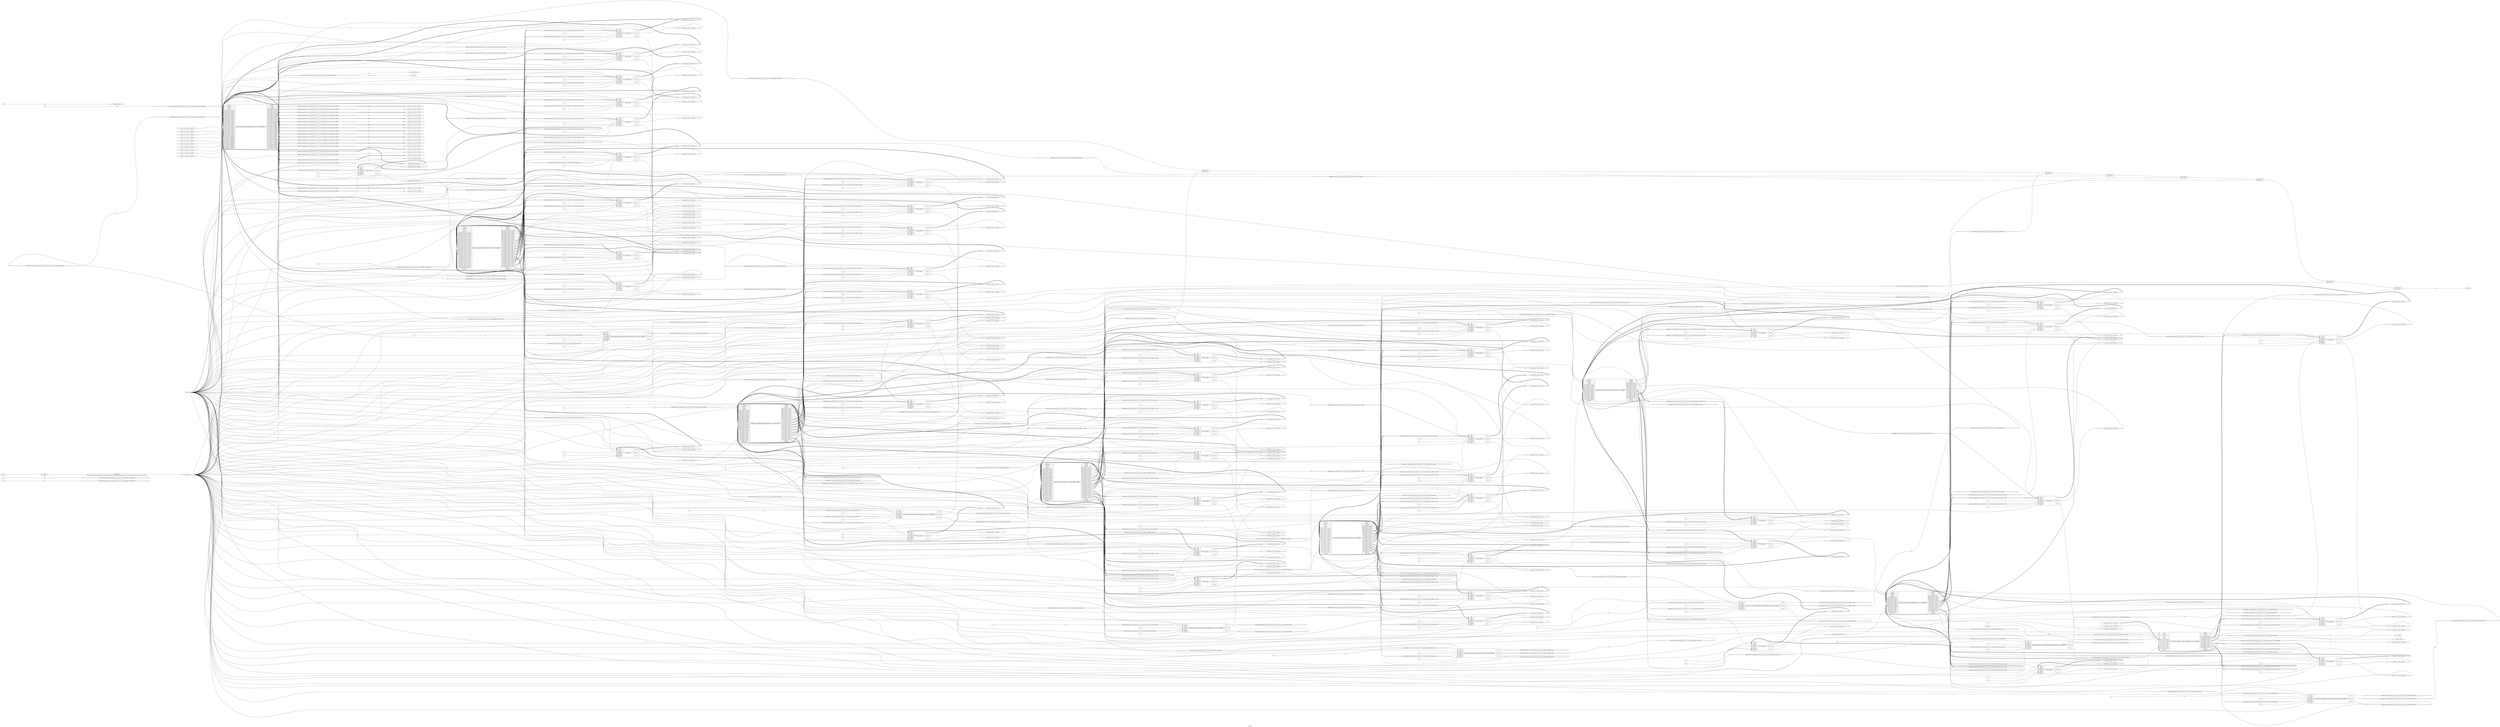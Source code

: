 digraph "myproject" {
label="myproject";
rankdir="LR";
remincross=true;
n10 [ shape=diamond, label="tanh_array_ap_fixed_10u_array_ap_fixed_16_6_5_3_0_10u_tanh_config10_U0_start_write", color="black", fontcolor="black" ];
n11 [ shape=diamond, label="tanh_array_ap_fixed_10u_array_ap_fixed_16_6_5_3_0_10u_tanh_config10_U0_start_full_n", color="black", fontcolor="black" ];
n12 [ shape=diamond, label="start_for_tanh_array_ap_fixed_10u_array_ap_fixed_16_6_5_3_0_10u_tanh_config10_U0_empty_n", color="black", fontcolor="black" ];
n13 [ shape=diamond, label="start_for_tanh_array_ap_fixed_10u_array_ap_fixed_16_6_5_3_0_10u_tanh_config10_U0_dout", color="black", fontcolor="black" ];
n14 [ shape=diamond, label="start_for_tanh_array_ap_fixed_10u_array_ap_fixed_16_6_5_3_0_10u_tanh_config10_U0_full_n", color="black", fontcolor="black" ];
n15 [ shape=diamond, label="start_for_tanh_array_ap_fixed_10u_array_ap_fixed_16_6_5_3_0_10u_tanh_config10_U0_din", color="black", fontcolor="black" ];
n16 [ shape=diamond, label="start_for_dense_array_ap_fixed_8u_array_ap_fixed_16_6_5_3_0_10u_config9_U0_empty_n", color="black", fontcolor="black" ];
n17 [ shape=diamond, label="start_for_dense_array_ap_fixed_8u_array_ap_fixed_16_6_5_3_0_10u_config9_U0_dout", color="black", fontcolor="black" ];
n18 [ shape=diamond, label="start_for_dense_array_ap_fixed_8u_array_ap_fixed_16_6_5_3_0_10u_config9_U0_full_n", color="black", fontcolor="black" ];
n19 [ shape=diamond, label="start_for_dense_array_ap_fixed_8u_array_ap_fixed_16_6_5_3_0_10u_config9_U0_din", color="black", fontcolor="black" ];
n20 [ shape=diamond, label="start_for_pooling2d_cl_array_ap_fixed_8u_array_ap_fixed_16_6_5_3_0_8u_config7_U0_empty_n", color="black", fontcolor="black" ];
n21 [ shape=diamond, label="start_for_pooling2d_cl_array_ap_fixed_8u_array_ap_fixed_16_6_5_3_0_8u_config7_U0_dout", color="black", fontcolor="black" ];
n22 [ shape=diamond, label="start_for_pooling2d_cl_array_ap_fixed_8u_array_ap_fixed_16_6_5_3_0_8u_config7_U0_full_n", color="black", fontcolor="black" ];
n23 [ shape=diamond, label="start_for_pooling2d_cl_array_ap_fixed_8u_array_ap_fixed_16_6_5_3_0_8u_config7_U0_din", color="black", fontcolor="black" ];
n24 [ shape=diamond, label="start_for_softmax_array_array_ap_fixed_16_6_5_3_0_8u_softmax_config6_U0_empty_n", color="black", fontcolor="black" ];
n25 [ shape=diamond, label="start_for_softmax_array_array_ap_fixed_16_6_5_3_0_8u_softmax_config6_U0_dout", color="black", fontcolor="black" ];
n26 [ shape=diamond, label="start_for_softmax_array_array_ap_fixed_16_6_5_3_0_8u_softmax_config6_U0_full_n", color="black", fontcolor="black" ];
n27 [ shape=diamond, label="start_for_softmax_array_array_ap_fixed_16_6_5_3_0_8u_softmax_config6_U0_din", color="black", fontcolor="black" ];
n28 [ shape=diamond, label="start_for_conv_2d_cl_array_ap_fixed_4u_array_ap_fixed_16_6_5_3_0_8u_config5_U0_empty_n", color="black", fontcolor="black" ];
n29 [ shape=diamond, label="start_for_conv_2d_cl_array_ap_fixed_4u_array_ap_fixed_16_6_5_3_0_8u_config5_U0_dout", color="black", fontcolor="black" ];
n30 [ shape=diamond, label="start_for_conv_2d_cl_array_ap_fixed_4u_array_ap_fixed_16_6_5_3_0_8u_config5_U0_full_n", color="black", fontcolor="black" ];
n31 [ shape=diamond, label="start_for_conv_2d_cl_array_ap_fixed_4u_array_ap_fixed_16_6_5_3_0_8u_config5_U0_din", color="black", fontcolor="black" ];
n32 [ shape=diamond, label="start_for_pooling2d_cl_array_ap_fixed_4u_array_ap_fixed_16_6_5_3_0_4u_config4_U0_empty_n", color="black", fontcolor="black" ];
n33 [ shape=diamond, label="start_for_pooling2d_cl_array_ap_fixed_4u_array_ap_fixed_16_6_5_3_0_4u_config4_U0_dout", color="black", fontcolor="black" ];
n34 [ shape=diamond, label="start_for_pooling2d_cl_array_ap_fixed_4u_array_ap_fixed_16_6_5_3_0_4u_config4_U0_full_n", color="black", fontcolor="black" ];
n35 [ shape=diamond, label="start_for_pooling2d_cl_array_ap_fixed_4u_array_ap_fixed_16_6_5_3_0_4u_config4_U0_din", color="black", fontcolor="black" ];
n36 [ shape=diamond, label="start_for_relu_array_ap_fixed_4u_array_ap_fixed_16_6_5_3_0_4u_relu_config3_U0_empty_n", color="black", fontcolor="black" ];
n37 [ shape=diamond, label="start_for_relu_array_ap_fixed_4u_array_ap_fixed_16_6_5_3_0_4u_relu_config3_U0_dout", color="black", fontcolor="black" ];
n38 [ shape=diamond, label="start_for_relu_array_ap_fixed_4u_array_ap_fixed_16_6_5_3_0_4u_relu_config3_U0_full_n", color="black", fontcolor="black" ];
n39 [ shape=diamond, label="start_for_relu_array_ap_fixed_4u_array_ap_fixed_16_6_5_3_0_4u_relu_config3_U0_din", color="black", fontcolor="black" ];
n40 [ shape=diamond, label="ap_sync_ready", color="black", fontcolor="black" ];
n41 [ shape=diamond, label="ap_sync_done", color="black", fontcolor="black" ];
n42 [ shape=diamond, label="layer9_out_V_data_9_V_empty_n", color="black", fontcolor="black" ];
n43 [ shape=diamond, label="layer9_out_V_data_9_V_dout", color="black", fontcolor="black" ];
n44 [ shape=diamond, label="layer9_out_V_data_9_V_full_n", color="black", fontcolor="black" ];
n45 [ shape=diamond, label="layer9_out_V_data_8_V_empty_n", color="black", fontcolor="black" ];
n46 [ shape=diamond, label="layer9_out_V_data_8_V_dout", color="black", fontcolor="black" ];
n47 [ shape=diamond, label="layer9_out_V_data_8_V_full_n", color="black", fontcolor="black" ];
n48 [ shape=diamond, label="layer9_out_V_data_7_V_empty_n", color="black", fontcolor="black" ];
n49 [ shape=diamond, label="layer9_out_V_data_7_V_dout", color="black", fontcolor="black" ];
n50 [ shape=diamond, label="layer9_out_V_data_7_V_full_n", color="black", fontcolor="black" ];
n51 [ shape=diamond, label="layer9_out_V_data_6_V_empty_n", color="black", fontcolor="black" ];
n52 [ shape=diamond, label="layer9_out_V_data_6_V_dout", color="black", fontcolor="black" ];
n53 [ shape=diamond, label="layer9_out_V_data_6_V_full_n", color="black", fontcolor="black" ];
n54 [ shape=diamond, label="layer9_out_V_data_5_V_empty_n", color="black", fontcolor="black" ];
n55 [ shape=diamond, label="layer9_out_V_data_5_V_dout", color="black", fontcolor="black" ];
n56 [ shape=diamond, label="layer9_out_V_data_5_V_full_n", color="black", fontcolor="black" ];
n57 [ shape=diamond, label="layer9_out_V_data_4_V_empty_n", color="black", fontcolor="black" ];
n58 [ shape=diamond, label="layer9_out_V_data_4_V_dout", color="black", fontcolor="black" ];
n59 [ shape=diamond, label="layer9_out_V_data_4_V_full_n", color="black", fontcolor="black" ];
n60 [ shape=diamond, label="layer9_out_V_data_3_V_empty_n", color="black", fontcolor="black" ];
n61 [ shape=diamond, label="layer9_out_V_data_3_V_dout", color="black", fontcolor="black" ];
n62 [ shape=diamond, label="layer9_out_V_data_3_V_full_n", color="black", fontcolor="black" ];
n63 [ shape=diamond, label="layer9_out_V_data_2_V_empty_n", color="black", fontcolor="black" ];
n64 [ shape=diamond, label="layer9_out_V_data_2_V_dout", color="black", fontcolor="black" ];
n65 [ shape=diamond, label="layer9_out_V_data_2_V_full_n", color="black", fontcolor="black" ];
n66 [ shape=diamond, label="layer9_out_V_data_1_V_empty_n", color="black", fontcolor="black" ];
n67 [ shape=diamond, label="layer9_out_V_data_1_V_dout", color="black", fontcolor="black" ];
n68 [ shape=diamond, label="layer9_out_V_data_1_V_full_n", color="black", fontcolor="black" ];
n69 [ shape=diamond, label="layer9_out_V_data_0_V_empty_n", color="black", fontcolor="black" ];
n70 [ shape=diamond, label="layer9_out_V_data_0_V_dout", color="black", fontcolor="black" ];
n71 [ shape=diamond, label="layer9_out_V_data_0_V_full_n", color="black", fontcolor="black" ];
n72 [ shape=diamond, label="layer7_out_V_data_7_V_empty_n", color="black", fontcolor="black" ];
n73 [ shape=diamond, label="layer7_out_V_data_7_V_dout", color="black", fontcolor="black" ];
n74 [ shape=diamond, label="layer7_out_V_data_7_V_full_n", color="black", fontcolor="black" ];
n75 [ shape=diamond, label="layer7_out_V_data_6_V_empty_n", color="black", fontcolor="black" ];
n76 [ shape=diamond, label="layer7_out_V_data_6_V_dout", color="black", fontcolor="black" ];
n77 [ shape=diamond, label="layer7_out_V_data_6_V_full_n", color="black", fontcolor="black" ];
n78 [ shape=diamond, label="layer7_out_V_data_5_V_empty_n", color="black", fontcolor="black" ];
n79 [ shape=diamond, label="layer7_out_V_data_5_V_dout", color="black", fontcolor="black" ];
n80 [ shape=diamond, label="layer7_out_V_data_5_V_full_n", color="black", fontcolor="black" ];
n81 [ shape=diamond, label="layer7_out_V_data_4_V_empty_n", color="black", fontcolor="black" ];
n82 [ shape=diamond, label="layer7_out_V_data_4_V_dout", color="black", fontcolor="black" ];
n83 [ shape=diamond, label="layer7_out_V_data_4_V_full_n", color="black", fontcolor="black" ];
n84 [ shape=diamond, label="layer7_out_V_data_3_V_empty_n", color="black", fontcolor="black" ];
n85 [ shape=diamond, label="layer7_out_V_data_3_V_dout", color="black", fontcolor="black" ];
n86 [ shape=diamond, label="layer7_out_V_data_3_V_full_n", color="black", fontcolor="black" ];
n87 [ shape=diamond, label="layer7_out_V_data_2_V_empty_n", color="black", fontcolor="black" ];
n88 [ shape=diamond, label="layer7_out_V_data_2_V_dout", color="black", fontcolor="black" ];
n89 [ shape=diamond, label="layer7_out_V_data_2_V_full_n", color="black", fontcolor="black" ];
n90 [ shape=diamond, label="layer7_out_V_data_1_V_empty_n", color="black", fontcolor="black" ];
n91 [ shape=diamond, label="layer7_out_V_data_1_V_dout", color="black", fontcolor="black" ];
n92 [ shape=diamond, label="layer7_out_V_data_1_V_full_n", color="black", fontcolor="black" ];
n93 [ shape=diamond, label="layer7_out_V_data_0_V_empty_n", color="black", fontcolor="black" ];
n94 [ shape=diamond, label="layer7_out_V_data_0_V_dout", color="black", fontcolor="black" ];
n95 [ shape=diamond, label="layer7_out_V_data_0_V_full_n", color="black", fontcolor="black" ];
n96 [ shape=diamond, label="layer6_out_V_data_7_V_empty_n", color="black", fontcolor="black" ];
n97 [ shape=diamond, label="layer6_out_V_data_7_V_dout", color="black", fontcolor="black" ];
n98 [ shape=diamond, label="layer6_out_V_data_7_V_full_n", color="black", fontcolor="black" ];
n99 [ shape=diamond, label="layer6_out_V_data_6_V_empty_n", color="black", fontcolor="black" ];
n100 [ shape=diamond, label="layer6_out_V_data_6_V_dout", color="black", fontcolor="black" ];
n101 [ shape=diamond, label="layer6_out_V_data_6_V_full_n", color="black", fontcolor="black" ];
n102 [ shape=diamond, label="layer6_out_V_data_5_V_empty_n", color="black", fontcolor="black" ];
n103 [ shape=diamond, label="layer6_out_V_data_5_V_dout", color="black", fontcolor="black" ];
n104 [ shape=diamond, label="layer6_out_V_data_5_V_full_n", color="black", fontcolor="black" ];
n105 [ shape=diamond, label="layer6_out_V_data_4_V_empty_n", color="black", fontcolor="black" ];
n106 [ shape=diamond, label="layer6_out_V_data_4_V_dout", color="black", fontcolor="black" ];
n107 [ shape=diamond, label="layer6_out_V_data_4_V_full_n", color="black", fontcolor="black" ];
n108 [ shape=diamond, label="layer6_out_V_data_3_V_empty_n", color="black", fontcolor="black" ];
n109 [ shape=diamond, label="layer6_out_V_data_3_V_dout", color="black", fontcolor="black" ];
n110 [ shape=diamond, label="layer6_out_V_data_3_V_full_n", color="black", fontcolor="black" ];
n111 [ shape=diamond, label="layer6_out_V_data_2_V_empty_n", color="black", fontcolor="black" ];
n112 [ shape=diamond, label="layer6_out_V_data_2_V_dout", color="black", fontcolor="black" ];
n113 [ shape=diamond, label="layer6_out_V_data_2_V_full_n", color="black", fontcolor="black" ];
n114 [ shape=diamond, label="layer6_out_V_data_1_V_empty_n", color="black", fontcolor="black" ];
n115 [ shape=diamond, label="layer6_out_V_data_1_V_dout", color="black", fontcolor="black" ];
n116 [ shape=diamond, label="layer6_out_V_data_1_V_full_n", color="black", fontcolor="black" ];
n117 [ shape=diamond, label="layer6_out_V_data_0_V_empty_n", color="black", fontcolor="black" ];
n118 [ shape=diamond, label="layer6_out_V_data_0_V_dout", color="black", fontcolor="black" ];
n119 [ shape=diamond, label="layer6_out_V_data_0_V_full_n", color="black", fontcolor="black" ];
n120 [ shape=diamond, label="layer5_out_V_data_7_V_empty_n", color="black", fontcolor="black" ];
n121 [ shape=diamond, label="layer5_out_V_data_7_V_dout", color="black", fontcolor="black" ];
n122 [ shape=diamond, label="layer5_out_V_data_7_V_full_n", color="black", fontcolor="black" ];
n123 [ shape=diamond, label="layer5_out_V_data_6_V_empty_n", color="black", fontcolor="black" ];
n124 [ shape=diamond, label="layer5_out_V_data_6_V_dout", color="black", fontcolor="black" ];
n125 [ shape=diamond, label="layer5_out_V_data_6_V_full_n", color="black", fontcolor="black" ];
n126 [ shape=diamond, label="layer5_out_V_data_5_V_empty_n", color="black", fontcolor="black" ];
n127 [ shape=diamond, label="layer5_out_V_data_5_V_dout", color="black", fontcolor="black" ];
n128 [ shape=diamond, label="layer5_out_V_data_5_V_full_n", color="black", fontcolor="black" ];
n129 [ shape=diamond, label="layer5_out_V_data_4_V_empty_n", color="black", fontcolor="black" ];
n130 [ shape=diamond, label="layer5_out_V_data_4_V_dout", color="black", fontcolor="black" ];
n131 [ shape=diamond, label="layer5_out_V_data_4_V_full_n", color="black", fontcolor="black" ];
n132 [ shape=diamond, label="layer5_out_V_data_3_V_empty_n", color="black", fontcolor="black" ];
n133 [ shape=diamond, label="layer5_out_V_data_3_V_dout", color="black", fontcolor="black" ];
n134 [ shape=diamond, label="layer5_out_V_data_3_V_full_n", color="black", fontcolor="black" ];
n135 [ shape=diamond, label="layer5_out_V_data_2_V_empty_n", color="black", fontcolor="black" ];
n136 [ shape=diamond, label="layer5_out_V_data_2_V_dout", color="black", fontcolor="black" ];
n137 [ shape=diamond, label="layer5_out_V_data_2_V_full_n", color="black", fontcolor="black" ];
n138 [ shape=diamond, label="layer5_out_V_data_1_V_empty_n", color="black", fontcolor="black" ];
n139 [ shape=diamond, label="layer5_out_V_data_1_V_dout", color="black", fontcolor="black" ];
n140 [ shape=diamond, label="layer5_out_V_data_1_V_full_n", color="black", fontcolor="black" ];
n141 [ shape=diamond, label="layer5_out_V_data_0_V_empty_n", color="black", fontcolor="black" ];
n142 [ shape=diamond, label="layer5_out_V_data_0_V_dout", color="black", fontcolor="black" ];
n143 [ shape=diamond, label="layer5_out_V_data_0_V_full_n", color="black", fontcolor="black" ];
n144 [ shape=diamond, label="layer4_out_V_data_3_V_empty_n", color="black", fontcolor="black" ];
n145 [ shape=diamond, label="layer4_out_V_data_3_V_dout", color="black", fontcolor="black" ];
n146 [ shape=diamond, label="layer4_out_V_data_3_V_full_n", color="black", fontcolor="black" ];
n147 [ shape=diamond, label="layer4_out_V_data_2_V_empty_n", color="black", fontcolor="black" ];
n148 [ shape=diamond, label="layer4_out_V_data_2_V_dout", color="black", fontcolor="black" ];
n149 [ shape=diamond, label="layer4_out_V_data_2_V_full_n", color="black", fontcolor="black" ];
n150 [ shape=diamond, label="layer4_out_V_data_1_V_empty_n", color="black", fontcolor="black" ];
n151 [ shape=diamond, label="layer4_out_V_data_1_V_dout", color="black", fontcolor="black" ];
n152 [ shape=diamond, label="layer4_out_V_data_1_V_full_n", color="black", fontcolor="black" ];
n153 [ shape=diamond, label="layer4_out_V_data_0_V_empty_n", color="black", fontcolor="black" ];
n154 [ shape=diamond, label="layer4_out_V_data_0_V_dout", color="black", fontcolor="black" ];
n155 [ shape=diamond, label="layer4_out_V_data_0_V_full_n", color="black", fontcolor="black" ];
n156 [ shape=diamond, label="layer3_out_V_data_3_V_empty_n", color="black", fontcolor="black" ];
n157 [ shape=diamond, label="layer3_out_V_data_3_V_dout", color="black", fontcolor="black" ];
n158 [ shape=diamond, label="layer3_out_V_data_3_V_full_n", color="black", fontcolor="black" ];
n159 [ shape=diamond, label="layer3_out_V_data_2_V_empty_n", color="black", fontcolor="black" ];
n160 [ shape=diamond, label="layer3_out_V_data_2_V_dout", color="black", fontcolor="black" ];
n161 [ shape=diamond, label="layer3_out_V_data_2_V_full_n", color="black", fontcolor="black" ];
n162 [ shape=diamond, label="layer3_out_V_data_1_V_empty_n", color="black", fontcolor="black" ];
n163 [ shape=diamond, label="layer3_out_V_data_1_V_dout", color="black", fontcolor="black" ];
n164 [ shape=diamond, label="layer3_out_V_data_1_V_full_n", color="black", fontcolor="black" ];
n165 [ shape=diamond, label="layer3_out_V_data_0_V_empty_n", color="black", fontcolor="black" ];
n166 [ shape=diamond, label="layer3_out_V_data_0_V_dout", color="black", fontcolor="black" ];
n167 [ shape=diamond, label="layer3_out_V_data_0_V_full_n", color="black", fontcolor="black" ];
n168 [ shape=diamond, label="layer2_out_V_data_3_V_empty_n", color="black", fontcolor="black" ];
n169 [ shape=diamond, label="layer2_out_V_data_3_V_dout", color="black", fontcolor="black" ];
n170 [ shape=diamond, label="layer2_out_V_data_3_V_full_n", color="black", fontcolor="black" ];
n171 [ shape=diamond, label="layer2_out_V_data_2_V_empty_n", color="black", fontcolor="black" ];
n172 [ shape=diamond, label="layer2_out_V_data_2_V_dout", color="black", fontcolor="black" ];
n173 [ shape=diamond, label="layer2_out_V_data_2_V_full_n", color="black", fontcolor="black" ];
n174 [ shape=diamond, label="layer2_out_V_data_1_V_empty_n", color="black", fontcolor="black" ];
n175 [ shape=diamond, label="layer2_out_V_data_1_V_dout", color="black", fontcolor="black" ];
n176 [ shape=diamond, label="layer2_out_V_data_1_V_full_n", color="black", fontcolor="black" ];
n177 [ shape=diamond, label="layer2_out_V_data_0_V_empty_n", color="black", fontcolor="black" ];
n178 [ shape=diamond, label="layer2_out_V_data_0_V_dout", color="black", fontcolor="black" ];
n179 [ shape=diamond, label="layer2_out_V_data_0_V_full_n", color="black", fontcolor="black" ];
n180 [ shape=diamond, label="ap_sync_continue", color="black", fontcolor="black" ];
n181 [ shape=diamond, label="tanh_array_ap_fixed_10u_array_ap_fixed_16_6_5_3_0_10u_tanh_config10_U0_res_V_data_9_V_TVALID", color="black", fontcolor="black" ];
n182 [ shape=diamond, label="tanh_array_ap_fixed_10u_array_ap_fixed_16_6_5_3_0_10u_tanh_config10_U0_res_V_data_9_V_TDATA", color="black", fontcolor="black" ];
n183 [ shape=diamond, label="tanh_array_ap_fixed_10u_array_ap_fixed_16_6_5_3_0_10u_tanh_config10_U0_res_V_data_8_V_TVALID", color="black", fontcolor="black" ];
n184 [ shape=diamond, label="tanh_array_ap_fixed_10u_array_ap_fixed_16_6_5_3_0_10u_tanh_config10_U0_res_V_data_8_V_TDATA", color="black", fontcolor="black" ];
n185 [ shape=diamond, label="tanh_array_ap_fixed_10u_array_ap_fixed_16_6_5_3_0_10u_tanh_config10_U0_res_V_data_7_V_TVALID", color="black", fontcolor="black" ];
n186 [ shape=diamond, label="tanh_array_ap_fixed_10u_array_ap_fixed_16_6_5_3_0_10u_tanh_config10_U0_res_V_data_7_V_TDATA", color="black", fontcolor="black" ];
n187 [ shape=diamond, label="tanh_array_ap_fixed_10u_array_ap_fixed_16_6_5_3_0_10u_tanh_config10_U0_res_V_data_6_V_TVALID", color="black", fontcolor="black" ];
n188 [ shape=diamond, label="tanh_array_ap_fixed_10u_array_ap_fixed_16_6_5_3_0_10u_tanh_config10_U0_res_V_data_6_V_TDATA", color="black", fontcolor="black" ];
n189 [ shape=diamond, label="tanh_array_ap_fixed_10u_array_ap_fixed_16_6_5_3_0_10u_tanh_config10_U0_res_V_data_5_V_TVALID", color="black", fontcolor="black" ];
n190 [ shape=diamond, label="tanh_array_ap_fixed_10u_array_ap_fixed_16_6_5_3_0_10u_tanh_config10_U0_res_V_data_5_V_TDATA", color="black", fontcolor="black" ];
n191 [ shape=diamond, label="tanh_array_ap_fixed_10u_array_ap_fixed_16_6_5_3_0_10u_tanh_config10_U0_res_V_data_4_V_TVALID", color="black", fontcolor="black" ];
n192 [ shape=diamond, label="tanh_array_ap_fixed_10u_array_ap_fixed_16_6_5_3_0_10u_tanh_config10_U0_res_V_data_4_V_TDATA", color="black", fontcolor="black" ];
n193 [ shape=diamond, label="tanh_array_ap_fixed_10u_array_ap_fixed_16_6_5_3_0_10u_tanh_config10_U0_res_V_data_3_V_TVALID", color="black", fontcolor="black" ];
n194 [ shape=diamond, label="tanh_array_ap_fixed_10u_array_ap_fixed_16_6_5_3_0_10u_tanh_config10_U0_res_V_data_3_V_TDATA", color="black", fontcolor="black" ];
n195 [ shape=diamond, label="tanh_array_ap_fixed_10u_array_ap_fixed_16_6_5_3_0_10u_tanh_config10_U0_res_V_data_2_V_TVALID", color="black", fontcolor="black" ];
n196 [ shape=diamond, label="tanh_array_ap_fixed_10u_array_ap_fixed_16_6_5_3_0_10u_tanh_config10_U0_res_V_data_2_V_TDATA", color="black", fontcolor="black" ];
n197 [ shape=diamond, label="tanh_array_ap_fixed_10u_array_ap_fixed_16_6_5_3_0_10u_tanh_config10_U0_res_V_data_1_V_TVALID", color="black", fontcolor="black" ];
n198 [ shape=diamond, label="tanh_array_ap_fixed_10u_array_ap_fixed_16_6_5_3_0_10u_tanh_config10_U0_res_V_data_1_V_TDATA", color="black", fontcolor="black" ];
n199 [ shape=diamond, label="tanh_array_ap_fixed_10u_array_ap_fixed_16_6_5_3_0_10u_tanh_config10_U0_res_V_data_0_V_TVALID", color="black", fontcolor="black" ];
n200 [ shape=diamond, label="tanh_array_ap_fixed_10u_array_ap_fixed_16_6_5_3_0_10u_tanh_config10_U0_res_V_data_0_V_TDATA", color="black", fontcolor="black" ];
n201 [ shape=diamond, label="tanh_array_ap_fixed_10u_array_ap_fixed_16_6_5_3_0_10u_tanh_config10_U0_data_V_data_9_V_read", color="black", fontcolor="black" ];
n202 [ shape=diamond, label="tanh_array_ap_fixed_10u_array_ap_fixed_16_6_5_3_0_10u_tanh_config10_U0_data_V_data_8_V_read", color="black", fontcolor="black" ];
n203 [ shape=diamond, label="tanh_array_ap_fixed_10u_array_ap_fixed_16_6_5_3_0_10u_tanh_config10_U0_data_V_data_7_V_read", color="black", fontcolor="black" ];
n204 [ shape=diamond, label="tanh_array_ap_fixed_10u_array_ap_fixed_16_6_5_3_0_10u_tanh_config10_U0_data_V_data_6_V_read", color="black", fontcolor="black" ];
n205 [ shape=diamond, label="tanh_array_ap_fixed_10u_array_ap_fixed_16_6_5_3_0_10u_tanh_config10_U0_data_V_data_5_V_read", color="black", fontcolor="black" ];
n206 [ shape=diamond, label="tanh_array_ap_fixed_10u_array_ap_fixed_16_6_5_3_0_10u_tanh_config10_U0_data_V_data_4_V_read", color="black", fontcolor="black" ];
n207 [ shape=diamond, label="tanh_array_ap_fixed_10u_array_ap_fixed_16_6_5_3_0_10u_tanh_config10_U0_data_V_data_3_V_read", color="black", fontcolor="black" ];
n208 [ shape=diamond, label="tanh_array_ap_fixed_10u_array_ap_fixed_16_6_5_3_0_10u_tanh_config10_U0_data_V_data_2_V_read", color="black", fontcolor="black" ];
n209 [ shape=diamond, label="tanh_array_ap_fixed_10u_array_ap_fixed_16_6_5_3_0_10u_tanh_config10_U0_data_V_data_1_V_read", color="black", fontcolor="black" ];
n210 [ shape=diamond, label="tanh_array_ap_fixed_10u_array_ap_fixed_16_6_5_3_0_10u_tanh_config10_U0_data_V_data_0_V_read", color="black", fontcolor="black" ];
n211 [ shape=diamond, label="tanh_array_ap_fixed_10u_array_ap_fixed_16_6_5_3_0_10u_tanh_config10_U0_ap_ready", color="black", fontcolor="black" ];
n212 [ shape=diamond, label="tanh_array_ap_fixed_10u_array_ap_fixed_16_6_5_3_0_10u_tanh_config10_U0_ap_idle", color="black", fontcolor="black" ];
n213 [ shape=diamond, label="tanh_array_ap_fixed_10u_array_ap_fixed_16_6_5_3_0_10u_tanh_config10_U0_ap_continue", color="black", fontcolor="black" ];
n214 [ shape=diamond, label="tanh_array_ap_fixed_10u_array_ap_fixed_16_6_5_3_0_10u_tanh_config10_U0_ap_done", color="black", fontcolor="black" ];
n215 [ shape=diamond, label="tanh_array_ap_fixed_10u_array_ap_fixed_16_6_5_3_0_10u_tanh_config10_U0_ap_start", color="black", fontcolor="black" ];
n216 [ shape=diamond, label="dense_array_ap_fixed_8u_array_ap_fixed_16_6_5_3_0_10u_config9_U0_res_stream_V_data_9_V_write", color="black", fontcolor="black" ];
n217 [ shape=diamond, label="dense_array_ap_fixed_8u_array_ap_fixed_16_6_5_3_0_10u_config9_U0_res_stream_V_data_9_V_din", color="black", fontcolor="black" ];
n218 [ shape=diamond, label="dense_array_ap_fixed_8u_array_ap_fixed_16_6_5_3_0_10u_config9_U0_res_stream_V_data_8_V_write", color="black", fontcolor="black" ];
n219 [ shape=diamond, label="dense_array_ap_fixed_8u_array_ap_fixed_16_6_5_3_0_10u_config9_U0_res_stream_V_data_8_V_din", color="black", fontcolor="black" ];
n220 [ shape=diamond, label="dense_array_ap_fixed_8u_array_ap_fixed_16_6_5_3_0_10u_config9_U0_res_stream_V_data_7_V_write", color="black", fontcolor="black" ];
n221 [ shape=diamond, label="dense_array_ap_fixed_8u_array_ap_fixed_16_6_5_3_0_10u_config9_U0_res_stream_V_data_7_V_din", color="black", fontcolor="black" ];
n222 [ shape=diamond, label="dense_array_ap_fixed_8u_array_ap_fixed_16_6_5_3_0_10u_config9_U0_res_stream_V_data_6_V_write", color="black", fontcolor="black" ];
n223 [ shape=diamond, label="dense_array_ap_fixed_8u_array_ap_fixed_16_6_5_3_0_10u_config9_U0_res_stream_V_data_6_V_din", color="black", fontcolor="black" ];
n224 [ shape=diamond, label="dense_array_ap_fixed_8u_array_ap_fixed_16_6_5_3_0_10u_config9_U0_res_stream_V_data_5_V_write", color="black", fontcolor="black" ];
n225 [ shape=diamond, label="dense_array_ap_fixed_8u_array_ap_fixed_16_6_5_3_0_10u_config9_U0_res_stream_V_data_5_V_din", color="black", fontcolor="black" ];
n226 [ shape=diamond, label="dense_array_ap_fixed_8u_array_ap_fixed_16_6_5_3_0_10u_config9_U0_res_stream_V_data_4_V_write", color="black", fontcolor="black" ];
n227 [ shape=diamond, label="dense_array_ap_fixed_8u_array_ap_fixed_16_6_5_3_0_10u_config9_U0_res_stream_V_data_4_V_din", color="black", fontcolor="black" ];
n228 [ shape=diamond, label="dense_array_ap_fixed_8u_array_ap_fixed_16_6_5_3_0_10u_config9_U0_res_stream_V_data_3_V_write", color="black", fontcolor="black" ];
n229 [ shape=diamond, label="dense_array_ap_fixed_8u_array_ap_fixed_16_6_5_3_0_10u_config9_U0_res_stream_V_data_3_V_din", color="black", fontcolor="black" ];
n230 [ shape=diamond, label="dense_array_ap_fixed_8u_array_ap_fixed_16_6_5_3_0_10u_config9_U0_res_stream_V_data_2_V_write", color="black", fontcolor="black" ];
n231 [ shape=diamond, label="dense_array_ap_fixed_8u_array_ap_fixed_16_6_5_3_0_10u_config9_U0_res_stream_V_data_2_V_din", color="black", fontcolor="black" ];
n232 [ shape=diamond, label="dense_array_ap_fixed_8u_array_ap_fixed_16_6_5_3_0_10u_config9_U0_res_stream_V_data_1_V_write", color="black", fontcolor="black" ];
n233 [ shape=diamond, label="dense_array_ap_fixed_8u_array_ap_fixed_16_6_5_3_0_10u_config9_U0_res_stream_V_data_1_V_din", color="black", fontcolor="black" ];
n234 [ shape=diamond, label="dense_array_ap_fixed_8u_array_ap_fixed_16_6_5_3_0_10u_config9_U0_res_stream_V_data_0_V_write", color="black", fontcolor="black" ];
n235 [ shape=diamond, label="dense_array_ap_fixed_8u_array_ap_fixed_16_6_5_3_0_10u_config9_U0_res_stream_V_data_0_V_din", color="black", fontcolor="black" ];
n236 [ shape=diamond, label="dense_array_ap_fixed_8u_array_ap_fixed_16_6_5_3_0_10u_config9_U0_data_stream_V_data_7_V_read", color="black", fontcolor="black" ];
n237 [ shape=diamond, label="dense_array_ap_fixed_8u_array_ap_fixed_16_6_5_3_0_10u_config9_U0_data_stream_V_data_6_V_read", color="black", fontcolor="black" ];
n238 [ shape=diamond, label="dense_array_ap_fixed_8u_array_ap_fixed_16_6_5_3_0_10u_config9_U0_data_stream_V_data_5_V_read", color="black", fontcolor="black" ];
n239 [ shape=diamond, label="dense_array_ap_fixed_8u_array_ap_fixed_16_6_5_3_0_10u_config9_U0_data_stream_V_data_4_V_read", color="black", fontcolor="black" ];
n240 [ shape=diamond, label="dense_array_ap_fixed_8u_array_ap_fixed_16_6_5_3_0_10u_config9_U0_data_stream_V_data_3_V_read", color="black", fontcolor="black" ];
n241 [ shape=diamond, label="dense_array_ap_fixed_8u_array_ap_fixed_16_6_5_3_0_10u_config9_U0_data_stream_V_data_2_V_read", color="black", fontcolor="black" ];
n242 [ shape=diamond, label="dense_array_ap_fixed_8u_array_ap_fixed_16_6_5_3_0_10u_config9_U0_data_stream_V_data_1_V_read", color="black", fontcolor="black" ];
n243 [ shape=diamond, label="dense_array_ap_fixed_8u_array_ap_fixed_16_6_5_3_0_10u_config9_U0_data_stream_V_data_0_V_read", color="black", fontcolor="black" ];
n244 [ shape=diamond, label="dense_array_ap_fixed_8u_array_ap_fixed_16_6_5_3_0_10u_config9_U0_start_write", color="black", fontcolor="black" ];
n245 [ shape=diamond, label="dense_array_ap_fixed_8u_array_ap_fixed_16_6_5_3_0_10u_config9_U0_start_out", color="black", fontcolor="black" ];
n246 [ shape=diamond, label="dense_array_ap_fixed_8u_array_ap_fixed_16_6_5_3_0_10u_config9_U0_ap_ready", color="black", fontcolor="black" ];
n247 [ shape=diamond, label="dense_array_ap_fixed_8u_array_ap_fixed_16_6_5_3_0_10u_config9_U0_ap_idle", color="black", fontcolor="black" ];
n248 [ shape=diamond, label="dense_array_ap_fixed_8u_array_ap_fixed_16_6_5_3_0_10u_config9_U0_ap_continue", color="black", fontcolor="black" ];
n249 [ shape=diamond, label="dense_array_ap_fixed_8u_array_ap_fixed_16_6_5_3_0_10u_config9_U0_ap_done", color="black", fontcolor="black" ];
n250 [ shape=diamond, label="dense_array_ap_fixed_8u_array_ap_fixed_16_6_5_3_0_10u_config9_U0_ap_start", color="black", fontcolor="black" ];
n251 [ shape=diamond, label="pooling2d_cl_array_ap_fixed_8u_array_ap_fixed_16_6_5_3_0_8u_config7_U0_res_V_data_7_V_write", color="black", fontcolor="black" ];
n252 [ shape=diamond, label="pooling2d_cl_array_ap_fixed_8u_array_ap_fixed_16_6_5_3_0_8u_config7_U0_res_V_data_7_V_din", color="black", fontcolor="black" ];
n253 [ shape=diamond, label="pooling2d_cl_array_ap_fixed_8u_array_ap_fixed_16_6_5_3_0_8u_config7_U0_res_V_data_6_V_write", color="black", fontcolor="black" ];
n254 [ shape=diamond, label="pooling2d_cl_array_ap_fixed_8u_array_ap_fixed_16_6_5_3_0_8u_config7_U0_res_V_data_6_V_din", color="black", fontcolor="black" ];
n255 [ shape=diamond, label="pooling2d_cl_array_ap_fixed_8u_array_ap_fixed_16_6_5_3_0_8u_config7_U0_res_V_data_5_V_write", color="black", fontcolor="black" ];
n256 [ shape=diamond, label="pooling2d_cl_array_ap_fixed_8u_array_ap_fixed_16_6_5_3_0_8u_config7_U0_res_V_data_5_V_din", color="black", fontcolor="black" ];
n257 [ shape=diamond, label="pooling2d_cl_array_ap_fixed_8u_array_ap_fixed_16_6_5_3_0_8u_config7_U0_res_V_data_4_V_write", color="black", fontcolor="black" ];
n258 [ shape=diamond, label="pooling2d_cl_array_ap_fixed_8u_array_ap_fixed_16_6_5_3_0_8u_config7_U0_res_V_data_4_V_din", color="black", fontcolor="black" ];
n259 [ shape=diamond, label="pooling2d_cl_array_ap_fixed_8u_array_ap_fixed_16_6_5_3_0_8u_config7_U0_res_V_data_3_V_write", color="black", fontcolor="black" ];
n260 [ shape=diamond, label="pooling2d_cl_array_ap_fixed_8u_array_ap_fixed_16_6_5_3_0_8u_config7_U0_res_V_data_3_V_din", color="black", fontcolor="black" ];
n261 [ shape=diamond, label="pooling2d_cl_array_ap_fixed_8u_array_ap_fixed_16_6_5_3_0_8u_config7_U0_res_V_data_2_V_write", color="black", fontcolor="black" ];
n262 [ shape=diamond, label="pooling2d_cl_array_ap_fixed_8u_array_ap_fixed_16_6_5_3_0_8u_config7_U0_res_V_data_2_V_din", color="black", fontcolor="black" ];
n263 [ shape=diamond, label="pooling2d_cl_array_ap_fixed_8u_array_ap_fixed_16_6_5_3_0_8u_config7_U0_res_V_data_1_V_write", color="black", fontcolor="black" ];
n264 [ shape=diamond, label="pooling2d_cl_array_ap_fixed_8u_array_ap_fixed_16_6_5_3_0_8u_config7_U0_res_V_data_1_V_din", color="black", fontcolor="black" ];
n265 [ shape=diamond, label="pooling2d_cl_array_ap_fixed_8u_array_ap_fixed_16_6_5_3_0_8u_config7_U0_res_V_data_0_V_write", color="black", fontcolor="black" ];
n266 [ shape=diamond, label="pooling2d_cl_array_ap_fixed_8u_array_ap_fixed_16_6_5_3_0_8u_config7_U0_res_V_data_0_V_din", color="black", fontcolor="black" ];
n267 [ shape=diamond, label="pooling2d_cl_array_ap_fixed_8u_array_ap_fixed_16_6_5_3_0_8u_config7_U0_data_V_data_7_V_read", color="black", fontcolor="black" ];
n268 [ shape=diamond, label="pooling2d_cl_array_ap_fixed_8u_array_ap_fixed_16_6_5_3_0_8u_config7_U0_data_V_data_6_V_read", color="black", fontcolor="black" ];
n269 [ shape=diamond, label="pooling2d_cl_array_ap_fixed_8u_array_ap_fixed_16_6_5_3_0_8u_config7_U0_data_V_data_5_V_read", color="black", fontcolor="black" ];
n270 [ shape=diamond, label="pooling2d_cl_array_ap_fixed_8u_array_ap_fixed_16_6_5_3_0_8u_config7_U0_data_V_data_4_V_read", color="black", fontcolor="black" ];
n271 [ shape=diamond, label="pooling2d_cl_array_ap_fixed_8u_array_ap_fixed_16_6_5_3_0_8u_config7_U0_data_V_data_3_V_read", color="black", fontcolor="black" ];
n272 [ shape=diamond, label="pooling2d_cl_array_ap_fixed_8u_array_ap_fixed_16_6_5_3_0_8u_config7_U0_data_V_data_2_V_read", color="black", fontcolor="black" ];
n273 [ shape=diamond, label="pooling2d_cl_array_ap_fixed_8u_array_ap_fixed_16_6_5_3_0_8u_config7_U0_data_V_data_1_V_read", color="black", fontcolor="black" ];
n274 [ shape=diamond, label="pooling2d_cl_array_ap_fixed_8u_array_ap_fixed_16_6_5_3_0_8u_config7_U0_data_V_data_0_V_read", color="black", fontcolor="black" ];
n275 [ shape=diamond, label="pooling2d_cl_array_ap_fixed_8u_array_ap_fixed_16_6_5_3_0_8u_config7_U0_start_write", color="black", fontcolor="black" ];
n276 [ shape=diamond, label="pooling2d_cl_array_ap_fixed_8u_array_ap_fixed_16_6_5_3_0_8u_config7_U0_start_out", color="black", fontcolor="black" ];
n277 [ shape=diamond, label="pooling2d_cl_array_ap_fixed_8u_array_ap_fixed_16_6_5_3_0_8u_config7_U0_ap_ready", color="black", fontcolor="black" ];
n278 [ shape=diamond, label="pooling2d_cl_array_ap_fixed_8u_array_ap_fixed_16_6_5_3_0_8u_config7_U0_ap_idle", color="black", fontcolor="black" ];
n279 [ shape=diamond, label="pooling2d_cl_array_ap_fixed_8u_array_ap_fixed_16_6_5_3_0_8u_config7_U0_ap_continue", color="black", fontcolor="black" ];
n280 [ shape=diamond, label="pooling2d_cl_array_ap_fixed_8u_array_ap_fixed_16_6_5_3_0_8u_config7_U0_ap_done", color="black", fontcolor="black" ];
n281 [ shape=diamond, label="pooling2d_cl_array_ap_fixed_8u_array_ap_fixed_16_6_5_3_0_8u_config7_U0_ap_start", color="black", fontcolor="black" ];
n282 [ shape=diamond, label="softmax_array_array_ap_fixed_16_6_5_3_0_8u_softmax_config6_U0_res_V_data_7_V_write", color="black", fontcolor="black" ];
n283 [ shape=diamond, label="softmax_array_array_ap_fixed_16_6_5_3_0_8u_softmax_config6_U0_res_V_data_7_V_din", color="black", fontcolor="black" ];
n284 [ shape=diamond, label="softmax_array_array_ap_fixed_16_6_5_3_0_8u_softmax_config6_U0_res_V_data_6_V_write", color="black", fontcolor="black" ];
n285 [ shape=diamond, label="softmax_array_array_ap_fixed_16_6_5_3_0_8u_softmax_config6_U0_res_V_data_6_V_din", color="black", fontcolor="black" ];
n286 [ shape=diamond, label="softmax_array_array_ap_fixed_16_6_5_3_0_8u_softmax_config6_U0_res_V_data_5_V_write", color="black", fontcolor="black" ];
n287 [ shape=diamond, label="softmax_array_array_ap_fixed_16_6_5_3_0_8u_softmax_config6_U0_res_V_data_5_V_din", color="black", fontcolor="black" ];
n288 [ shape=diamond, label="softmax_array_array_ap_fixed_16_6_5_3_0_8u_softmax_config6_U0_res_V_data_4_V_write", color="black", fontcolor="black" ];
n289 [ shape=diamond, label="softmax_array_array_ap_fixed_16_6_5_3_0_8u_softmax_config6_U0_res_V_data_4_V_din", color="black", fontcolor="black" ];
n290 [ shape=diamond, label="softmax_array_array_ap_fixed_16_6_5_3_0_8u_softmax_config6_U0_res_V_data_3_V_write", color="black", fontcolor="black" ];
n291 [ shape=diamond, label="softmax_array_array_ap_fixed_16_6_5_3_0_8u_softmax_config6_U0_res_V_data_3_V_din", color="black", fontcolor="black" ];
n292 [ shape=diamond, label="softmax_array_array_ap_fixed_16_6_5_3_0_8u_softmax_config6_U0_res_V_data_2_V_write", color="black", fontcolor="black" ];
n293 [ shape=diamond, label="softmax_array_array_ap_fixed_16_6_5_3_0_8u_softmax_config6_U0_res_V_data_2_V_din", color="black", fontcolor="black" ];
n294 [ shape=diamond, label="softmax_array_array_ap_fixed_16_6_5_3_0_8u_softmax_config6_U0_res_V_data_1_V_write", color="black", fontcolor="black" ];
n295 [ shape=diamond, label="softmax_array_array_ap_fixed_16_6_5_3_0_8u_softmax_config6_U0_res_V_data_1_V_din", color="black", fontcolor="black" ];
n296 [ shape=diamond, label="softmax_array_array_ap_fixed_16_6_5_3_0_8u_softmax_config6_U0_res_V_data_0_V_write", color="black", fontcolor="black" ];
n297 [ shape=diamond, label="softmax_array_array_ap_fixed_16_6_5_3_0_8u_softmax_config6_U0_res_V_data_0_V_din", color="black", fontcolor="black" ];
n298 [ shape=diamond, label="softmax_array_array_ap_fixed_16_6_5_3_0_8u_softmax_config6_U0_data_V_data_7_V_read", color="black", fontcolor="black" ];
n299 [ shape=diamond, label="softmax_array_array_ap_fixed_16_6_5_3_0_8u_softmax_config6_U0_data_V_data_6_V_read", color="black", fontcolor="black" ];
n300 [ shape=diamond, label="softmax_array_array_ap_fixed_16_6_5_3_0_8u_softmax_config6_U0_data_V_data_5_V_read", color="black", fontcolor="black" ];
n301 [ shape=diamond, label="softmax_array_array_ap_fixed_16_6_5_3_0_8u_softmax_config6_U0_data_V_data_4_V_read", color="black", fontcolor="black" ];
n302 [ shape=diamond, label="softmax_array_array_ap_fixed_16_6_5_3_0_8u_softmax_config6_U0_data_V_data_3_V_read", color="black", fontcolor="black" ];
n303 [ shape=diamond, label="softmax_array_array_ap_fixed_16_6_5_3_0_8u_softmax_config6_U0_data_V_data_2_V_read", color="black", fontcolor="black" ];
n304 [ shape=diamond, label="softmax_array_array_ap_fixed_16_6_5_3_0_8u_softmax_config6_U0_data_V_data_1_V_read", color="black", fontcolor="black" ];
n305 [ shape=diamond, label="softmax_array_array_ap_fixed_16_6_5_3_0_8u_softmax_config6_U0_data_V_data_0_V_read", color="black", fontcolor="black" ];
n306 [ shape=diamond, label="softmax_array_array_ap_fixed_16_6_5_3_0_8u_softmax_config6_U0_start_write", color="black", fontcolor="black" ];
n307 [ shape=diamond, label="softmax_array_array_ap_fixed_16_6_5_3_0_8u_softmax_config6_U0_start_out", color="black", fontcolor="black" ];
n308 [ shape=diamond, label="softmax_array_array_ap_fixed_16_6_5_3_0_8u_softmax_config6_U0_ap_ready", color="black", fontcolor="black" ];
n309 [ shape=diamond, label="softmax_array_array_ap_fixed_16_6_5_3_0_8u_softmax_config6_U0_ap_idle", color="black", fontcolor="black" ];
n310 [ shape=diamond, label="softmax_array_array_ap_fixed_16_6_5_3_0_8u_softmax_config6_U0_ap_continue", color="black", fontcolor="black" ];
n311 [ shape=diamond, label="softmax_array_array_ap_fixed_16_6_5_3_0_8u_softmax_config6_U0_ap_done", color="black", fontcolor="black" ];
n312 [ shape=diamond, label="softmax_array_array_ap_fixed_16_6_5_3_0_8u_softmax_config6_U0_ap_start", color="black", fontcolor="black" ];
n313 [ shape=diamond, label="conv_2d_cl_array_ap_fixed_4u_array_ap_fixed_16_6_5_3_0_8u_config5_U0_res_V_data_7_V_write", color="black", fontcolor="black" ];
n314 [ shape=diamond, label="conv_2d_cl_array_ap_fixed_4u_array_ap_fixed_16_6_5_3_0_8u_config5_U0_res_V_data_7_V_din", color="black", fontcolor="black" ];
n315 [ shape=diamond, label="conv_2d_cl_array_ap_fixed_4u_array_ap_fixed_16_6_5_3_0_8u_config5_U0_res_V_data_6_V_write", color="black", fontcolor="black" ];
n316 [ shape=diamond, label="conv_2d_cl_array_ap_fixed_4u_array_ap_fixed_16_6_5_3_0_8u_config5_U0_res_V_data_6_V_din", color="black", fontcolor="black" ];
n317 [ shape=diamond, label="conv_2d_cl_array_ap_fixed_4u_array_ap_fixed_16_6_5_3_0_8u_config5_U0_res_V_data_5_V_write", color="black", fontcolor="black" ];
n318 [ shape=diamond, label="conv_2d_cl_array_ap_fixed_4u_array_ap_fixed_16_6_5_3_0_8u_config5_U0_res_V_data_5_V_din", color="black", fontcolor="black" ];
n319 [ shape=diamond, label="conv_2d_cl_array_ap_fixed_4u_array_ap_fixed_16_6_5_3_0_8u_config5_U0_res_V_data_4_V_write", color="black", fontcolor="black" ];
n320 [ shape=diamond, label="conv_2d_cl_array_ap_fixed_4u_array_ap_fixed_16_6_5_3_0_8u_config5_U0_res_V_data_4_V_din", color="black", fontcolor="black" ];
n321 [ shape=diamond, label="conv_2d_cl_array_ap_fixed_4u_array_ap_fixed_16_6_5_3_0_8u_config5_U0_res_V_data_3_V_write", color="black", fontcolor="black" ];
n322 [ shape=diamond, label="conv_2d_cl_array_ap_fixed_4u_array_ap_fixed_16_6_5_3_0_8u_config5_U0_res_V_data_3_V_din", color="black", fontcolor="black" ];
n323 [ shape=diamond, label="conv_2d_cl_array_ap_fixed_4u_array_ap_fixed_16_6_5_3_0_8u_config5_U0_res_V_data_2_V_write", color="black", fontcolor="black" ];
n324 [ shape=diamond, label="conv_2d_cl_array_ap_fixed_4u_array_ap_fixed_16_6_5_3_0_8u_config5_U0_res_V_data_2_V_din", color="black", fontcolor="black" ];
n325 [ shape=diamond, label="conv_2d_cl_array_ap_fixed_4u_array_ap_fixed_16_6_5_3_0_8u_config5_U0_res_V_data_1_V_write", color="black", fontcolor="black" ];
n326 [ shape=diamond, label="conv_2d_cl_array_ap_fixed_4u_array_ap_fixed_16_6_5_3_0_8u_config5_U0_res_V_data_1_V_din", color="black", fontcolor="black" ];
n327 [ shape=diamond, label="conv_2d_cl_array_ap_fixed_4u_array_ap_fixed_16_6_5_3_0_8u_config5_U0_res_V_data_0_V_write", color="black", fontcolor="black" ];
n328 [ shape=diamond, label="conv_2d_cl_array_ap_fixed_4u_array_ap_fixed_16_6_5_3_0_8u_config5_U0_res_V_data_0_V_din", color="black", fontcolor="black" ];
n329 [ shape=diamond, label="conv_2d_cl_array_ap_fixed_4u_array_ap_fixed_16_6_5_3_0_8u_config5_U0_data_V_data_3_V_read", color="black", fontcolor="black" ];
n330 [ shape=diamond, label="conv_2d_cl_array_ap_fixed_4u_array_ap_fixed_16_6_5_3_0_8u_config5_U0_data_V_data_2_V_read", color="black", fontcolor="black" ];
n331 [ shape=diamond, label="conv_2d_cl_array_ap_fixed_4u_array_ap_fixed_16_6_5_3_0_8u_config5_U0_data_V_data_1_V_read", color="black", fontcolor="black" ];
n332 [ shape=diamond, label="conv_2d_cl_array_ap_fixed_4u_array_ap_fixed_16_6_5_3_0_8u_config5_U0_data_V_data_0_V_read", color="black", fontcolor="black" ];
n333 [ shape=diamond, label="conv_2d_cl_array_ap_fixed_4u_array_ap_fixed_16_6_5_3_0_8u_config5_U0_start_write", color="black", fontcolor="black" ];
n334 [ shape=diamond, label="conv_2d_cl_array_ap_fixed_4u_array_ap_fixed_16_6_5_3_0_8u_config5_U0_start_out", color="black", fontcolor="black" ];
n335 [ shape=diamond, label="conv_2d_cl_array_ap_fixed_4u_array_ap_fixed_16_6_5_3_0_8u_config5_U0_ap_ready", color="black", fontcolor="black" ];
n336 [ shape=diamond, label="conv_2d_cl_array_ap_fixed_4u_array_ap_fixed_16_6_5_3_0_8u_config5_U0_ap_idle", color="black", fontcolor="black" ];
n337 [ shape=diamond, label="conv_2d_cl_array_ap_fixed_4u_array_ap_fixed_16_6_5_3_0_8u_config5_U0_ap_continue", color="black", fontcolor="black" ];
n338 [ shape=diamond, label="conv_2d_cl_array_ap_fixed_4u_array_ap_fixed_16_6_5_3_0_8u_config5_U0_ap_done", color="black", fontcolor="black" ];
n339 [ shape=diamond, label="conv_2d_cl_array_ap_fixed_4u_array_ap_fixed_16_6_5_3_0_8u_config5_U0_ap_start", color="black", fontcolor="black" ];
n340 [ shape=diamond, label="pooling2d_cl_array_ap_fixed_4u_array_ap_fixed_16_6_5_3_0_4u_config4_U0_res_V_data_3_V_write", color="black", fontcolor="black" ];
n341 [ shape=diamond, label="pooling2d_cl_array_ap_fixed_4u_array_ap_fixed_16_6_5_3_0_4u_config4_U0_res_V_data_3_V_din", color="black", fontcolor="black" ];
n342 [ shape=diamond, label="pooling2d_cl_array_ap_fixed_4u_array_ap_fixed_16_6_5_3_0_4u_config4_U0_res_V_data_2_V_write", color="black", fontcolor="black" ];
n343 [ shape=diamond, label="pooling2d_cl_array_ap_fixed_4u_array_ap_fixed_16_6_5_3_0_4u_config4_U0_res_V_data_2_V_din", color="black", fontcolor="black" ];
n344 [ shape=diamond, label="pooling2d_cl_array_ap_fixed_4u_array_ap_fixed_16_6_5_3_0_4u_config4_U0_res_V_data_1_V_write", color="black", fontcolor="black" ];
n345 [ shape=diamond, label="pooling2d_cl_array_ap_fixed_4u_array_ap_fixed_16_6_5_3_0_4u_config4_U0_res_V_data_1_V_din", color="black", fontcolor="black" ];
n346 [ shape=diamond, label="pooling2d_cl_array_ap_fixed_4u_array_ap_fixed_16_6_5_3_0_4u_config4_U0_res_V_data_0_V_write", color="black", fontcolor="black" ];
n347 [ shape=diamond, label="pooling2d_cl_array_ap_fixed_4u_array_ap_fixed_16_6_5_3_0_4u_config4_U0_res_V_data_0_V_din", color="black", fontcolor="black" ];
n348 [ shape=diamond, label="pooling2d_cl_array_ap_fixed_4u_array_ap_fixed_16_6_5_3_0_4u_config4_U0_data_V_data_3_V_read", color="black", fontcolor="black" ];
n349 [ shape=diamond, label="pooling2d_cl_array_ap_fixed_4u_array_ap_fixed_16_6_5_3_0_4u_config4_U0_data_V_data_2_V_read", color="black", fontcolor="black" ];
n350 [ shape=diamond, label="pooling2d_cl_array_ap_fixed_4u_array_ap_fixed_16_6_5_3_0_4u_config4_U0_data_V_data_1_V_read", color="black", fontcolor="black" ];
n351 [ shape=diamond, label="pooling2d_cl_array_ap_fixed_4u_array_ap_fixed_16_6_5_3_0_4u_config4_U0_data_V_data_0_V_read", color="black", fontcolor="black" ];
n352 [ shape=diamond, label="pooling2d_cl_array_ap_fixed_4u_array_ap_fixed_16_6_5_3_0_4u_config4_U0_start_write", color="black", fontcolor="black" ];
n353 [ shape=diamond, label="pooling2d_cl_array_ap_fixed_4u_array_ap_fixed_16_6_5_3_0_4u_config4_U0_start_out", color="black", fontcolor="black" ];
n354 [ shape=diamond, label="pooling2d_cl_array_ap_fixed_4u_array_ap_fixed_16_6_5_3_0_4u_config4_U0_ap_ready", color="black", fontcolor="black" ];
n355 [ shape=diamond, label="pooling2d_cl_array_ap_fixed_4u_array_ap_fixed_16_6_5_3_0_4u_config4_U0_ap_idle", color="black", fontcolor="black" ];
n356 [ shape=diamond, label="pooling2d_cl_array_ap_fixed_4u_array_ap_fixed_16_6_5_3_0_4u_config4_U0_ap_continue", color="black", fontcolor="black" ];
n357 [ shape=diamond, label="pooling2d_cl_array_ap_fixed_4u_array_ap_fixed_16_6_5_3_0_4u_config4_U0_ap_done", color="black", fontcolor="black" ];
n358 [ shape=diamond, label="pooling2d_cl_array_ap_fixed_4u_array_ap_fixed_16_6_5_3_0_4u_config4_U0_ap_start", color="black", fontcolor="black" ];
n359 [ shape=diamond, label="relu_array_ap_fixed_4u_array_ap_fixed_16_6_5_3_0_4u_relu_config3_U0_res_V_data_3_V_write", color="black", fontcolor="black" ];
n360 [ shape=diamond, label="relu_array_ap_fixed_4u_array_ap_fixed_16_6_5_3_0_4u_relu_config3_U0_res_V_data_3_V_din", color="black", fontcolor="black" ];
n361 [ shape=diamond, label="relu_array_ap_fixed_4u_array_ap_fixed_16_6_5_3_0_4u_relu_config3_U0_res_V_data_2_V_write", color="black", fontcolor="black" ];
n362 [ shape=diamond, label="relu_array_ap_fixed_4u_array_ap_fixed_16_6_5_3_0_4u_relu_config3_U0_res_V_data_2_V_din", color="black", fontcolor="black" ];
n363 [ shape=diamond, label="relu_array_ap_fixed_4u_array_ap_fixed_16_6_5_3_0_4u_relu_config3_U0_res_V_data_1_V_write", color="black", fontcolor="black" ];
n364 [ shape=diamond, label="relu_array_ap_fixed_4u_array_ap_fixed_16_6_5_3_0_4u_relu_config3_U0_res_V_data_1_V_din", color="black", fontcolor="black" ];
n365 [ shape=diamond, label="relu_array_ap_fixed_4u_array_ap_fixed_16_6_5_3_0_4u_relu_config3_U0_res_V_data_0_V_write", color="black", fontcolor="black" ];
n366 [ shape=diamond, label="relu_array_ap_fixed_4u_array_ap_fixed_16_6_5_3_0_4u_relu_config3_U0_res_V_data_0_V_din", color="black", fontcolor="black" ];
n367 [ shape=diamond, label="relu_array_ap_fixed_4u_array_ap_fixed_16_6_5_3_0_4u_relu_config3_U0_data_V_data_3_V_read", color="black", fontcolor="black" ];
n368 [ shape=diamond, label="relu_array_ap_fixed_4u_array_ap_fixed_16_6_5_3_0_4u_relu_config3_U0_data_V_data_2_V_read", color="black", fontcolor="black" ];
n369 [ shape=diamond, label="relu_array_ap_fixed_4u_array_ap_fixed_16_6_5_3_0_4u_relu_config3_U0_data_V_data_1_V_read", color="black", fontcolor="black" ];
n370 [ shape=diamond, label="relu_array_ap_fixed_4u_array_ap_fixed_16_6_5_3_0_4u_relu_config3_U0_data_V_data_0_V_read", color="black", fontcolor="black" ];
n371 [ shape=diamond, label="relu_array_ap_fixed_4u_array_ap_fixed_16_6_5_3_0_4u_relu_config3_U0_start_write", color="black", fontcolor="black" ];
n372 [ shape=diamond, label="relu_array_ap_fixed_4u_array_ap_fixed_16_6_5_3_0_4u_relu_config3_U0_start_out", color="black", fontcolor="black" ];
n373 [ shape=diamond, label="relu_array_ap_fixed_4u_array_ap_fixed_16_6_5_3_0_4u_relu_config3_U0_ap_ready", color="black", fontcolor="black" ];
n374 [ shape=diamond, label="relu_array_ap_fixed_4u_array_ap_fixed_16_6_5_3_0_4u_relu_config3_U0_ap_idle", color="black", fontcolor="black" ];
n375 [ shape=diamond, label="relu_array_ap_fixed_4u_array_ap_fixed_16_6_5_3_0_4u_relu_config3_U0_ap_continue", color="black", fontcolor="black" ];
n376 [ shape=diamond, label="relu_array_ap_fixed_4u_array_ap_fixed_16_6_5_3_0_4u_relu_config3_U0_ap_done", color="black", fontcolor="black" ];
n377 [ shape=diamond, label="relu_array_ap_fixed_4u_array_ap_fixed_16_6_5_3_0_4u_relu_config3_U0_ap_start", color="black", fontcolor="black" ];
n378 [ shape=diamond, label="conv_2d_cl_array_ap_fixed_1u_array_ap_fixed_16_6_5_3_0_4u_config2_U0_res_V_data_3_V_write", color="black", fontcolor="black" ];
n379 [ shape=diamond, label="conv_2d_cl_array_ap_fixed_1u_array_ap_fixed_16_6_5_3_0_4u_config2_U0_res_V_data_3_V_din", color="black", fontcolor="black" ];
n380 [ shape=diamond, label="conv_2d_cl_array_ap_fixed_1u_array_ap_fixed_16_6_5_3_0_4u_config2_U0_res_V_data_2_V_write", color="black", fontcolor="black" ];
n381 [ shape=diamond, label="conv_2d_cl_array_ap_fixed_1u_array_ap_fixed_16_6_5_3_0_4u_config2_U0_res_V_data_2_V_din", color="black", fontcolor="black" ];
n382 [ shape=diamond, label="conv_2d_cl_array_ap_fixed_1u_array_ap_fixed_16_6_5_3_0_4u_config2_U0_res_V_data_1_V_write", color="black", fontcolor="black" ];
n383 [ shape=diamond, label="conv_2d_cl_array_ap_fixed_1u_array_ap_fixed_16_6_5_3_0_4u_config2_U0_res_V_data_1_V_din", color="black", fontcolor="black" ];
n384 [ shape=diamond, label="conv_2d_cl_array_ap_fixed_1u_array_ap_fixed_16_6_5_3_0_4u_config2_U0_res_V_data_0_V_write", color="black", fontcolor="black" ];
n385 [ shape=diamond, label="conv_2d_cl_array_ap_fixed_1u_array_ap_fixed_16_6_5_3_0_4u_config2_U0_res_V_data_0_V_din", color="black", fontcolor="black" ];
n386 [ shape=diamond, label="conv_2d_cl_array_ap_fixed_1u_array_ap_fixed_16_6_5_3_0_4u_config2_U0_data_V_data_V_TREADY", color="black", fontcolor="black" ];
n387 [ shape=diamond, label="conv_2d_cl_array_ap_fixed_1u_array_ap_fixed_16_6_5_3_0_4u_config2_U0_start_write", color="black", fontcolor="black" ];
n388 [ shape=diamond, label="conv_2d_cl_array_ap_fixed_1u_array_ap_fixed_16_6_5_3_0_4u_config2_U0_start_out", color="black", fontcolor="black" ];
n389 [ shape=diamond, label="conv_2d_cl_array_ap_fixed_1u_array_ap_fixed_16_6_5_3_0_4u_config2_U0_ap_ready", color="black", fontcolor="black" ];
n390 [ shape=diamond, label="conv_2d_cl_array_ap_fixed_1u_array_ap_fixed_16_6_5_3_0_4u_config2_U0_ap_idle", color="black", fontcolor="black" ];
n391 [ shape=diamond, label="conv_2d_cl_array_ap_fixed_1u_array_ap_fixed_16_6_5_3_0_4u_config2_U0_ap_continue", color="black", fontcolor="black" ];
n392 [ shape=diamond, label="conv_2d_cl_array_ap_fixed_1u_array_ap_fixed_16_6_5_3_0_4u_config2_U0_ap_done", color="black", fontcolor="black" ];
n393 [ shape=diamond, label="conv_2d_cl_array_ap_fixed_1u_array_ap_fixed_16_6_5_3_0_4u_config2_U0_ap_start", color="black", fontcolor="black" ];
n394 [ shape=diamond, label="ap_rst_n_inv", color="black", fontcolor="black" ];
n395 [ shape=octagon, label="ap_idle", color="black", fontcolor="black" ];
n396 [ shape=octagon, label="ap_ready", color="black", fontcolor="black" ];
n397 [ shape=octagon, label="ap_done", color="black", fontcolor="black" ];
n398 [ shape=octagon, label="layer10_out_V_data_9_V_TREADY", color="black", fontcolor="black" ];
n399 [ shape=octagon, label="layer10_out_V_data_9_V_TVALID", color="black", fontcolor="black" ];
n400 [ shape=octagon, label="layer10_out_V_data_8_V_TREADY", color="black", fontcolor="black" ];
n401 [ shape=octagon, label="layer10_out_V_data_8_V_TVALID", color="black", fontcolor="black" ];
n402 [ shape=octagon, label="layer10_out_V_data_7_V_TREADY", color="black", fontcolor="black" ];
n403 [ shape=octagon, label="layer10_out_V_data_7_V_TVALID", color="black", fontcolor="black" ];
n404 [ shape=octagon, label="layer10_out_V_data_6_V_TREADY", color="black", fontcolor="black" ];
n405 [ shape=octagon, label="layer10_out_V_data_6_V_TVALID", color="black", fontcolor="black" ];
n406 [ shape=octagon, label="layer10_out_V_data_5_V_TREADY", color="black", fontcolor="black" ];
n407 [ shape=octagon, label="layer10_out_V_data_5_V_TVALID", color="black", fontcolor="black" ];
n408 [ shape=octagon, label="layer10_out_V_data_4_V_TREADY", color="black", fontcolor="black" ];
n409 [ shape=octagon, label="layer10_out_V_data_4_V_TVALID", color="black", fontcolor="black" ];
n410 [ shape=octagon, label="layer10_out_V_data_3_V_TREADY", color="black", fontcolor="black" ];
n411 [ shape=octagon, label="layer10_out_V_data_3_V_TVALID", color="black", fontcolor="black" ];
n412 [ shape=octagon, label="layer10_out_V_data_2_V_TREADY", color="black", fontcolor="black" ];
n413 [ shape=octagon, label="layer10_out_V_data_2_V_TVALID", color="black", fontcolor="black" ];
n414 [ shape=octagon, label="layer10_out_V_data_1_V_TREADY", color="black", fontcolor="black" ];
n415 [ shape=octagon, label="layer10_out_V_data_1_V_TVALID", color="black", fontcolor="black" ];
n416 [ shape=octagon, label="layer10_out_V_data_0_V_TREADY", color="black", fontcolor="black" ];
n417 [ shape=octagon, label="layer10_out_V_data_0_V_TVALID", color="black", fontcolor="black" ];
n418 [ shape=octagon, label="ap_start", color="black", fontcolor="black" ];
n419 [ shape=octagon, label="conv2d_input_V_data_0_V_TREADY", color="black", fontcolor="black" ];
n420 [ shape=octagon, label="conv2d_input_V_data_0_V_TVALID", color="black", fontcolor="black" ];
n421 [ shape=octagon, label="ap_rst_n", color="black", fontcolor="black" ];
n422 [ shape=octagon, label="ap_clk", color="black", fontcolor="black" ];
n423 [ shape=octagon, label="layer10_out_V_data_9_V_TDATA", color="black", fontcolor="black" ];
n424 [ shape=octagon, label="layer10_out_V_data_8_V_TDATA", color="black", fontcolor="black" ];
n425 [ shape=octagon, label="layer10_out_V_data_7_V_TDATA", color="black", fontcolor="black" ];
n426 [ shape=octagon, label="layer10_out_V_data_6_V_TDATA", color="black", fontcolor="black" ];
n427 [ shape=octagon, label="layer10_out_V_data_5_V_TDATA", color="black", fontcolor="black" ];
n428 [ shape=octagon, label="layer10_out_V_data_4_V_TDATA", color="black", fontcolor="black" ];
n429 [ shape=octagon, label="layer10_out_V_data_3_V_TDATA", color="black", fontcolor="black" ];
n430 [ shape=octagon, label="layer10_out_V_data_2_V_TDATA", color="black", fontcolor="black" ];
n431 [ shape=octagon, label="layer10_out_V_data_1_V_TDATA", color="black", fontcolor="black" ];
n432 [ shape=octagon, label="layer10_out_V_data_0_V_TDATA", color="black", fontcolor="black" ];
n433 [ shape=octagon, label="conv2d_input_V_data_0_V_TDATA", color="black", fontcolor="black" ];
c436 [ shape=record, label="{{<p434> A}|$5591\n$not|{<p435> Y}}",  ];
c438 [ shape=record, label="{{<p434> A|<p437> B}|$5589\n$and|{<p435> Y}}",  ];
c439 [ shape=record, label="{{<p434> A|<p437> B}|$5588\n$and|{<p435> Y}}",  ];
c440 [ shape=record, label="{{<p434> A|<p437> B}|$5587\n$and|{<p435> Y}}",  ];
c441 [ shape=record, label="{{<p434> A|<p437> B}|$5586\n$and|{<p435> Y}}",  ];
c442 [ shape=record, label="{{<p434> A|<p437> B}|$5585\n$and|{<p435> Y}}",  ];
c443 [ shape=record, label="{{<p434> A|<p437> B}|$5584\n$and|{<p435> Y}}",  ];
c444 [ shape=record, label="{{<p434> A|<p437> B}|$5583\n$and|{<p435> Y}}",  ];
v0 [ label="1'1" ];
v1 [ label="1'1" ];
c455 [ shape=record, label="{{<p445> clk|<p446> if_din|<p447> if_read|<p448> if_read_ce|<p449> if_write|<p450> if_write_ce|<p451> reset}|start_for_tanh_array_ap_fixed_10u_array_ap_fixed_16_6_5_3_0_10u_tanh_config10JfO_U\nstart_for_tanh_array_ap_fixed_10u_array_ap_fixed_16_6_5_3_0_10u_tanh_config10JfO|{<p452> if_dout|<p453> if_empty_n|<p454> if_full_n}}",  ];
v2 [ label="1'1" ];
v3 [ label="1'1" ];
c456 [ shape=record, label="{{<p445> clk|<p446> if_din|<p447> if_read|<p448> if_read_ce|<p449> if_write|<p450> if_write_ce|<p451> reset}|start_for_dense_array_ap_fixed_8u_array_ap_fixed_16_6_5_3_0_10u_config9_U0_U\nstart_for_dense_array_ap_fixed_8u_array_ap_fixed_16_6_5_3_0_10u_config9_U0|{<p452> if_dout|<p453> if_empty_n|<p454> if_full_n}}",  ];
v4 [ label="1'1" ];
v5 [ label="1'1" ];
c457 [ shape=record, label="{{<p445> clk|<p446> if_din|<p447> if_read|<p448> if_read_ce|<p449> if_write|<p450> if_write_ce|<p451> reset}|start_for_pooling2d_cl_array_ap_fixed_8u_array_ap_fixed_16_6_5_3_0_8u_config7IfE_U\nstart_for_pooling2d_cl_array_ap_fixed_8u_array_ap_fixed_16_6_5_3_0_8u_config7IfE|{<p452> if_dout|<p453> if_empty_n|<p454> if_full_n}}",  ];
v6 [ label="1'1" ];
v7 [ label="1'1" ];
c458 [ shape=record, label="{{<p445> clk|<p446> if_din|<p447> if_read|<p448> if_read_ce|<p449> if_write|<p450> if_write_ce|<p451> reset}|start_for_softmax_array_array_ap_fixed_16_6_5_3_0_8u_softmax_config6_U0_U\nstart_for_softmax_array_array_ap_fixed_16_6_5_3_0_8u_softmax_config6_U0|{<p452> if_dout|<p453> if_empty_n|<p454> if_full_n}}",  ];
v8 [ label="1'1" ];
v9 [ label="1'1" ];
c459 [ shape=record, label="{{<p445> clk|<p446> if_din|<p447> if_read|<p448> if_read_ce|<p449> if_write|<p450> if_write_ce|<p451> reset}|start_for_conv_2d_cl_array_ap_fixed_4u_array_ap_fixed_16_6_5_3_0_8u_config5_U0_U\nstart_for_conv_2d_cl_array_ap_fixed_4u_array_ap_fixed_16_6_5_3_0_8u_config5_U0|{<p452> if_dout|<p453> if_empty_n|<p454> if_full_n}}",  ];
v10 [ label="1'1" ];
v11 [ label="1'1" ];
c460 [ shape=record, label="{{<p445> clk|<p446> if_din|<p447> if_read|<p448> if_read_ce|<p449> if_write|<p450> if_write_ce|<p451> reset}|start_for_pooling2d_cl_array_ap_fixed_4u_array_ap_fixed_16_6_5_3_0_4u_config4Hfu_U\nstart_for_pooling2d_cl_array_ap_fixed_4u_array_ap_fixed_16_6_5_3_0_4u_config4Hfu|{<p452> if_dout|<p453> if_empty_n|<p454> if_full_n}}",  ];
v12 [ label="1'1" ];
v13 [ label="1'1" ];
c461 [ shape=record, label="{{<p445> clk|<p446> if_din|<p447> if_read|<p448> if_read_ce|<p449> if_write|<p450> if_write_ce|<p451> reset}|start_for_relu_array_ap_fixed_4u_array_ap_fixed_16_6_5_3_0_4u_relu_config3_U0_U\nstart_for_relu_array_ap_fixed_4u_array_ap_fixed_16_6_5_3_0_4u_relu_config3_U0|{<p452> if_dout|<p453> if_empty_n|<p454> if_full_n}}",  ];
v14 [ label="1'1" ];
v15 [ label="1'1" ];
c462 [ shape=record, label="{{<p445> clk|<p446> if_din|<p447> if_read|<p448> if_read_ce|<p449> if_write|<p450> if_write_ce|<p451> reset}|layer9_out_V_data_9_V_U\nfifo_w16_d1_A|{<p452> if_dout|<p453> if_empty_n|<p454> if_full_n}}",  ];
v16 [ label="1'1" ];
v17 [ label="1'1" ];
c463 [ shape=record, label="{{<p445> clk|<p446> if_din|<p447> if_read|<p448> if_read_ce|<p449> if_write|<p450> if_write_ce|<p451> reset}|layer9_out_V_data_8_V_U\nfifo_w16_d1_A|{<p452> if_dout|<p453> if_empty_n|<p454> if_full_n}}",  ];
v18 [ label="1'1" ];
v19 [ label="1'1" ];
c464 [ shape=record, label="{{<p445> clk|<p446> if_din|<p447> if_read|<p448> if_read_ce|<p449> if_write|<p450> if_write_ce|<p451> reset}|layer9_out_V_data_7_V_U\nfifo_w16_d1_A|{<p452> if_dout|<p453> if_empty_n|<p454> if_full_n}}",  ];
v20 [ label="1'1" ];
v21 [ label="1'1" ];
c465 [ shape=record, label="{{<p445> clk|<p446> if_din|<p447> if_read|<p448> if_read_ce|<p449> if_write|<p450> if_write_ce|<p451> reset}|layer9_out_V_data_6_V_U\nfifo_w16_d1_A|{<p452> if_dout|<p453> if_empty_n|<p454> if_full_n}}",  ];
v22 [ label="1'1" ];
v23 [ label="1'1" ];
c466 [ shape=record, label="{{<p445> clk|<p446> if_din|<p447> if_read|<p448> if_read_ce|<p449> if_write|<p450> if_write_ce|<p451> reset}|layer9_out_V_data_5_V_U\nfifo_w16_d1_A|{<p452> if_dout|<p453> if_empty_n|<p454> if_full_n}}",  ];
v24 [ label="1'1" ];
v25 [ label="1'1" ];
c467 [ shape=record, label="{{<p445> clk|<p446> if_din|<p447> if_read|<p448> if_read_ce|<p449> if_write|<p450> if_write_ce|<p451> reset}|layer9_out_V_data_4_V_U\nfifo_w16_d1_A|{<p452> if_dout|<p453> if_empty_n|<p454> if_full_n}}",  ];
v26 [ label="1'1" ];
v27 [ label="1'1" ];
c468 [ shape=record, label="{{<p445> clk|<p446> if_din|<p447> if_read|<p448> if_read_ce|<p449> if_write|<p450> if_write_ce|<p451> reset}|layer9_out_V_data_3_V_U\nfifo_w16_d1_A|{<p452> if_dout|<p453> if_empty_n|<p454> if_full_n}}",  ];
v28 [ label="1'1" ];
v29 [ label="1'1" ];
c469 [ shape=record, label="{{<p445> clk|<p446> if_din|<p447> if_read|<p448> if_read_ce|<p449> if_write|<p450> if_write_ce|<p451> reset}|layer9_out_V_data_2_V_U\nfifo_w16_d1_A|{<p452> if_dout|<p453> if_empty_n|<p454> if_full_n}}",  ];
v30 [ label="1'1" ];
v31 [ label="1'1" ];
c470 [ shape=record, label="{{<p445> clk|<p446> if_din|<p447> if_read|<p448> if_read_ce|<p449> if_write|<p450> if_write_ce|<p451> reset}|layer9_out_V_data_1_V_U\nfifo_w16_d1_A|{<p452> if_dout|<p453> if_empty_n|<p454> if_full_n}}",  ];
v32 [ label="1'1" ];
v33 [ label="1'1" ];
c471 [ shape=record, label="{{<p445> clk|<p446> if_din|<p447> if_read|<p448> if_read_ce|<p449> if_write|<p450> if_write_ce|<p451> reset}|layer9_out_V_data_0_V_U\nfifo_w16_d1_A|{<p452> if_dout|<p453> if_empty_n|<p454> if_full_n}}",  ];
v34 [ label="1'1" ];
v35 [ label="1'1" ];
c472 [ shape=record, label="{{<p445> clk|<p446> if_din|<p447> if_read|<p448> if_read_ce|<p449> if_write|<p450> if_write_ce|<p451> reset}|layer7_out_V_data_7_V_U\nfifo_w16_d4_A|{<p452> if_dout|<p453> if_empty_n|<p454> if_full_n}}",  ];
v36 [ label="1'1" ];
v37 [ label="1'1" ];
c473 [ shape=record, label="{{<p445> clk|<p446> if_din|<p447> if_read|<p448> if_read_ce|<p449> if_write|<p450> if_write_ce|<p451> reset}|layer7_out_V_data_6_V_U\nfifo_w16_d4_A|{<p452> if_dout|<p453> if_empty_n|<p454> if_full_n}}",  ];
v38 [ label="1'1" ];
v39 [ label="1'1" ];
c474 [ shape=record, label="{{<p445> clk|<p446> if_din|<p447> if_read|<p448> if_read_ce|<p449> if_write|<p450> if_write_ce|<p451> reset}|layer7_out_V_data_5_V_U\nfifo_w16_d4_A|{<p452> if_dout|<p453> if_empty_n|<p454> if_full_n}}",  ];
v40 [ label="1'1" ];
v41 [ label="1'1" ];
c475 [ shape=record, label="{{<p445> clk|<p446> if_din|<p447> if_read|<p448> if_read_ce|<p449> if_write|<p450> if_write_ce|<p451> reset}|layer7_out_V_data_4_V_U\nfifo_w16_d4_A|{<p452> if_dout|<p453> if_empty_n|<p454> if_full_n}}",  ];
v42 [ label="1'1" ];
v43 [ label="1'1" ];
c476 [ shape=record, label="{{<p445> clk|<p446> if_din|<p447> if_read|<p448> if_read_ce|<p449> if_write|<p450> if_write_ce|<p451> reset}|layer7_out_V_data_3_V_U\nfifo_w16_d4_A|{<p452> if_dout|<p453> if_empty_n|<p454> if_full_n}}",  ];
v44 [ label="1'1" ];
v45 [ label="1'1" ];
c477 [ shape=record, label="{{<p445> clk|<p446> if_din|<p447> if_read|<p448> if_read_ce|<p449> if_write|<p450> if_write_ce|<p451> reset}|layer7_out_V_data_2_V_U\nfifo_w16_d4_A|{<p452> if_dout|<p453> if_empty_n|<p454> if_full_n}}",  ];
v46 [ label="1'1" ];
v47 [ label="1'1" ];
c478 [ shape=record, label="{{<p445> clk|<p446> if_din|<p447> if_read|<p448> if_read_ce|<p449> if_write|<p450> if_write_ce|<p451> reset}|layer7_out_V_data_1_V_U\nfifo_w16_d4_A|{<p452> if_dout|<p453> if_empty_n|<p454> if_full_n}}",  ];
v48 [ label="1'1" ];
v49 [ label="1'1" ];
c479 [ shape=record, label="{{<p445> clk|<p446> if_din|<p447> if_read|<p448> if_read_ce|<p449> if_write|<p450> if_write_ce|<p451> reset}|layer7_out_V_data_0_V_U\nfifo_w16_d4_A|{<p452> if_dout|<p453> if_empty_n|<p454> if_full_n}}",  ];
v50 [ label="1'1" ];
v51 [ label="1'1" ];
c480 [ shape=record, label="{{<p445> clk|<p446> if_din|<p447> if_read|<p448> if_read_ce|<p449> if_write|<p450> if_write_ce|<p451> reset}|layer6_out_V_data_7_V_U\nfifo_w16_d16_A|{<p452> if_dout|<p453> if_empty_n|<p454> if_full_n}}",  ];
v52 [ label="1'1" ];
v53 [ label="1'1" ];
c481 [ shape=record, label="{{<p445> clk|<p446> if_din|<p447> if_read|<p448> if_read_ce|<p449> if_write|<p450> if_write_ce|<p451> reset}|layer6_out_V_data_6_V_U\nfifo_w16_d16_A|{<p452> if_dout|<p453> if_empty_n|<p454> if_full_n}}",  ];
v54 [ label="1'1" ];
v55 [ label="1'1" ];
c482 [ shape=record, label="{{<p445> clk|<p446> if_din|<p447> if_read|<p448> if_read_ce|<p449> if_write|<p450> if_write_ce|<p451> reset}|layer6_out_V_data_5_V_U\nfifo_w16_d16_A|{<p452> if_dout|<p453> if_empty_n|<p454> if_full_n}}",  ];
v56 [ label="1'1" ];
v57 [ label="1'1" ];
c483 [ shape=record, label="{{<p445> clk|<p446> if_din|<p447> if_read|<p448> if_read_ce|<p449> if_write|<p450> if_write_ce|<p451> reset}|layer6_out_V_data_4_V_U\nfifo_w16_d16_A|{<p452> if_dout|<p453> if_empty_n|<p454> if_full_n}}",  ];
v58 [ label="1'1" ];
v59 [ label="1'1" ];
c484 [ shape=record, label="{{<p445> clk|<p446> if_din|<p447> if_read|<p448> if_read_ce|<p449> if_write|<p450> if_write_ce|<p451> reset}|layer6_out_V_data_3_V_U\nfifo_w16_d16_A|{<p452> if_dout|<p453> if_empty_n|<p454> if_full_n}}",  ];
v60 [ label="1'1" ];
v61 [ label="1'1" ];
c485 [ shape=record, label="{{<p445> clk|<p446> if_din|<p447> if_read|<p448> if_read_ce|<p449> if_write|<p450> if_write_ce|<p451> reset}|layer6_out_V_data_2_V_U\nfifo_w16_d16_A|{<p452> if_dout|<p453> if_empty_n|<p454> if_full_n}}",  ];
v62 [ label="1'1" ];
v63 [ label="1'1" ];
c486 [ shape=record, label="{{<p445> clk|<p446> if_din|<p447> if_read|<p448> if_read_ce|<p449> if_write|<p450> if_write_ce|<p451> reset}|layer6_out_V_data_1_V_U\nfifo_w16_d16_A|{<p452> if_dout|<p453> if_empty_n|<p454> if_full_n}}",  ];
v64 [ label="1'1" ];
v65 [ label="1'1" ];
c487 [ shape=record, label="{{<p445> clk|<p446> if_din|<p447> if_read|<p448> if_read_ce|<p449> if_write|<p450> if_write_ce|<p451> reset}|layer6_out_V_data_0_V_U\nfifo_w16_d16_A|{<p452> if_dout|<p453> if_empty_n|<p454> if_full_n}}",  ];
v66 [ label="1'1" ];
v67 [ label="1'1" ];
c488 [ shape=record, label="{{<p445> clk|<p446> if_din|<p447> if_read|<p448> if_read_ce|<p449> if_write|<p450> if_write_ce|<p451> reset}|layer5_out_V_data_7_V_U\nfifo_w16_d16_A|{<p452> if_dout|<p453> if_empty_n|<p454> if_full_n}}",  ];
v68 [ label="1'1" ];
v69 [ label="1'1" ];
c489 [ shape=record, label="{{<p445> clk|<p446> if_din|<p447> if_read|<p448> if_read_ce|<p449> if_write|<p450> if_write_ce|<p451> reset}|layer5_out_V_data_6_V_U\nfifo_w16_d16_A|{<p452> if_dout|<p453> if_empty_n|<p454> if_full_n}}",  ];
v70 [ label="1'1" ];
v71 [ label="1'1" ];
c490 [ shape=record, label="{{<p445> clk|<p446> if_din|<p447> if_read|<p448> if_read_ce|<p449> if_write|<p450> if_write_ce|<p451> reset}|layer5_out_V_data_5_V_U\nfifo_w16_d16_A|{<p452> if_dout|<p453> if_empty_n|<p454> if_full_n}}",  ];
v72 [ label="1'1" ];
v73 [ label="1'1" ];
c491 [ shape=record, label="{{<p445> clk|<p446> if_din|<p447> if_read|<p448> if_read_ce|<p449> if_write|<p450> if_write_ce|<p451> reset}|layer5_out_V_data_4_V_U\nfifo_w16_d16_A|{<p452> if_dout|<p453> if_empty_n|<p454> if_full_n}}",  ];
v74 [ label="1'1" ];
v75 [ label="1'1" ];
c492 [ shape=record, label="{{<p445> clk|<p446> if_din|<p447> if_read|<p448> if_read_ce|<p449> if_write|<p450> if_write_ce|<p451> reset}|layer5_out_V_data_3_V_U\nfifo_w16_d16_A|{<p452> if_dout|<p453> if_empty_n|<p454> if_full_n}}",  ];
v76 [ label="1'1" ];
v77 [ label="1'1" ];
c493 [ shape=record, label="{{<p445> clk|<p446> if_din|<p447> if_read|<p448> if_read_ce|<p449> if_write|<p450> if_write_ce|<p451> reset}|layer5_out_V_data_2_V_U\nfifo_w16_d16_A|{<p452> if_dout|<p453> if_empty_n|<p454> if_full_n}}",  ];
v78 [ label="1'1" ];
v79 [ label="1'1" ];
c494 [ shape=record, label="{{<p445> clk|<p446> if_din|<p447> if_read|<p448> if_read_ce|<p449> if_write|<p450> if_write_ce|<p451> reset}|layer5_out_V_data_1_V_U\nfifo_w16_d16_A|{<p452> if_dout|<p453> if_empty_n|<p454> if_full_n}}",  ];
v80 [ label="1'1" ];
v81 [ label="1'1" ];
c495 [ shape=record, label="{{<p445> clk|<p446> if_din|<p447> if_read|<p448> if_read_ce|<p449> if_write|<p450> if_write_ce|<p451> reset}|layer5_out_V_data_0_V_U\nfifo_w16_d16_A|{<p452> if_dout|<p453> if_empty_n|<p454> if_full_n}}",  ];
v82 [ label="1'1" ];
v83 [ label="1'1" ];
c496 [ shape=record, label="{{<p445> clk|<p446> if_din|<p447> if_read|<p448> if_read_ce|<p449> if_write|<p450> if_write_ce|<p451> reset}|layer4_out_V_data_3_V_U\nfifo_w16_d36_A|{<p452> if_dout|<p453> if_empty_n|<p454> if_full_n}}",  ];
v84 [ label="1'1" ];
v85 [ label="1'1" ];
c497 [ shape=record, label="{{<p445> clk|<p446> if_din|<p447> if_read|<p448> if_read_ce|<p449> if_write|<p450> if_write_ce|<p451> reset}|layer4_out_V_data_2_V_U\nfifo_w16_d36_A|{<p452> if_dout|<p453> if_empty_n|<p454> if_full_n}}",  ];
v86 [ label="1'1" ];
v87 [ label="1'1" ];
c498 [ shape=record, label="{{<p445> clk|<p446> if_din|<p447> if_read|<p448> if_read_ce|<p449> if_write|<p450> if_write_ce|<p451> reset}|layer4_out_V_data_1_V_U\nfifo_w16_d36_A|{<p452> if_dout|<p453> if_empty_n|<p454> if_full_n}}",  ];
v88 [ label="1'1" ];
v89 [ label="1'1" ];
c499 [ shape=record, label="{{<p445> clk|<p446> if_din|<p447> if_read|<p448> if_read_ce|<p449> if_write|<p450> if_write_ce|<p451> reset}|layer4_out_V_data_0_V_U\nfifo_w16_d36_A|{<p452> if_dout|<p453> if_empty_n|<p454> if_full_n}}",  ];
v90 [ label="1'1" ];
v91 [ label="1'1" ];
c500 [ shape=record, label="{{<p445> clk|<p446> if_din|<p447> if_read|<p448> if_read_ce|<p449> if_write|<p450> if_write_ce|<p451> reset}|layer3_out_V_data_3_V_U\nfifo_w16_d676_A|{<p452> if_dout|<p453> if_empty_n|<p454> if_full_n}}",  ];
v92 [ label="1'1" ];
v93 [ label="1'1" ];
c501 [ shape=record, label="{{<p445> clk|<p446> if_din|<p447> if_read|<p448> if_read_ce|<p449> if_write|<p450> if_write_ce|<p451> reset}|layer3_out_V_data_2_V_U\nfifo_w16_d676_A|{<p452> if_dout|<p453> if_empty_n|<p454> if_full_n}}",  ];
v94 [ label="1'1" ];
v95 [ label="1'1" ];
c502 [ shape=record, label="{{<p445> clk|<p446> if_din|<p447> if_read|<p448> if_read_ce|<p449> if_write|<p450> if_write_ce|<p451> reset}|layer3_out_V_data_1_V_U\nfifo_w16_d676_A|{<p452> if_dout|<p453> if_empty_n|<p454> if_full_n}}",  ];
v96 [ label="1'1" ];
v97 [ label="1'1" ];
c503 [ shape=record, label="{{<p445> clk|<p446> if_din|<p447> if_read|<p448> if_read_ce|<p449> if_write|<p450> if_write_ce|<p451> reset}|layer3_out_V_data_0_V_U\nfifo_w16_d676_A|{<p452> if_dout|<p453> if_empty_n|<p454> if_full_n}}",  ];
v98 [ label="1'1" ];
v99 [ label="1'1" ];
c504 [ shape=record, label="{{<p445> clk|<p446> if_din|<p447> if_read|<p448> if_read_ce|<p449> if_write|<p450> if_write_ce|<p451> reset}|layer2_out_V_data_3_V_U\nfifo_w16_d676_A|{<p452> if_dout|<p453> if_empty_n|<p454> if_full_n}}",  ];
v100 [ label="1'1" ];
v101 [ label="1'1" ];
c505 [ shape=record, label="{{<p445> clk|<p446> if_din|<p447> if_read|<p448> if_read_ce|<p449> if_write|<p450> if_write_ce|<p451> reset}|layer2_out_V_data_2_V_U\nfifo_w16_d676_A|{<p452> if_dout|<p453> if_empty_n|<p454> if_full_n}}",  ];
v102 [ label="1'1" ];
v103 [ label="1'1" ];
c506 [ shape=record, label="{{<p445> clk|<p446> if_din|<p447> if_read|<p448> if_read_ce|<p449> if_write|<p450> if_write_ce|<p451> reset}|layer2_out_V_data_1_V_U\nfifo_w16_d676_A|{<p452> if_dout|<p453> if_empty_n|<p454> if_full_n}}",  ];
v104 [ label="1'1" ];
v105 [ label="1'1" ];
c507 [ shape=record, label="{{<p445> clk|<p446> if_din|<p447> if_read|<p448> if_read_ce|<p449> if_write|<p450> if_write_ce|<p451> reset}|layer2_out_V_data_0_V_U\nfifo_w16_d676_A|{<p452> if_dout|<p453> if_empty_n|<p454> if_full_n}}",  ];
c570 [ shape=record, label="{{<p422> ap_clk|<p508> ap_continue|<p509> ap_rst|<p418> ap_start|<p510> data_V_data_0_V_dout|<p511> data_V_data_0_V_empty_n|<p512> data_V_data_1_V_dout|<p513> data_V_data_1_V_empty_n|<p514> data_V_data_2_V_dout|<p515> data_V_data_2_V_empty_n|<p516> data_V_data_3_V_dout|<p517> data_V_data_3_V_empty_n|<p518> data_V_data_4_V_dout|<p519> data_V_data_4_V_empty_n|<p520> data_V_data_5_V_dout|<p521> data_V_data_5_V_empty_n|<p522> data_V_data_6_V_dout|<p523> data_V_data_6_V_empty_n|<p524> data_V_data_7_V_dout|<p525> data_V_data_7_V_empty_n|<p526> data_V_data_8_V_dout|<p527> data_V_data_8_V_empty_n|<p528> data_V_data_9_V_dout|<p529> data_V_data_9_V_empty_n|<p530> res_V_data_0_V_TREADY|<p531> res_V_data_1_V_TREADY|<p532> res_V_data_2_V_TREADY|<p533> res_V_data_3_V_TREADY|<p534> res_V_data_4_V_TREADY|<p535> res_V_data_5_V_TREADY|<p536> res_V_data_6_V_TREADY|<p537> res_V_data_7_V_TREADY|<p538> res_V_data_8_V_TREADY|<p539> res_V_data_9_V_TREADY}|tanh_array_ap_fixed_10u_array_ap_fixed_16_6_5_3_0_10u_tanh_config10_U0\ntanh_array_ap_fixed_10u_array_ap_fixed_16_6_5_3_0_10u_tanh_config10_s|{<p397> ap_done|<p395> ap_idle|<p396> ap_ready|<p540> data_V_data_0_V_read|<p541> data_V_data_1_V_read|<p542> data_V_data_2_V_read|<p543> data_V_data_3_V_read|<p544> data_V_data_4_V_read|<p545> data_V_data_5_V_read|<p546> data_V_data_6_V_read|<p547> data_V_data_7_V_read|<p548> data_V_data_8_V_read|<p549> data_V_data_9_V_read|<p550> res_V_data_0_V_TDATA|<p551> res_V_data_0_V_TVALID|<p552> res_V_data_1_V_TDATA|<p553> res_V_data_1_V_TVALID|<p554> res_V_data_2_V_TDATA|<p555> res_V_data_2_V_TVALID|<p556> res_V_data_3_V_TDATA|<p557> res_V_data_3_V_TVALID|<p558> res_V_data_4_V_TDATA|<p559> res_V_data_4_V_TVALID|<p560> res_V_data_5_V_TDATA|<p561> res_V_data_5_V_TVALID|<p562> res_V_data_6_V_TDATA|<p563> res_V_data_6_V_TVALID|<p564> res_V_data_7_V_TDATA|<p565> res_V_data_7_V_TVALID|<p566> res_V_data_8_V_TDATA|<p567> res_V_data_8_V_TVALID|<p568> res_V_data_9_V_TDATA|<p569> res_V_data_9_V_TVALID}}",  ];
c628 [ shape=record, label="{{<p422> ap_clk|<p508> ap_continue|<p509> ap_rst|<p418> ap_start|<p571> data_stream_V_data_0_V_dout|<p572> data_stream_V_data_0_V_empty_n|<p573> data_stream_V_data_1_V_dout|<p574> data_stream_V_data_1_V_empty_n|<p575> data_stream_V_data_2_V_dout|<p576> data_stream_V_data_2_V_empty_n|<p577> data_stream_V_data_3_V_dout|<p578> data_stream_V_data_3_V_empty_n|<p579> data_stream_V_data_4_V_dout|<p580> data_stream_V_data_4_V_empty_n|<p581> data_stream_V_data_5_V_dout|<p582> data_stream_V_data_5_V_empty_n|<p583> data_stream_V_data_6_V_dout|<p584> data_stream_V_data_6_V_empty_n|<p585> data_stream_V_data_7_V_dout|<p586> data_stream_V_data_7_V_empty_n|<p587> res_stream_V_data_0_V_full_n|<p588> res_stream_V_data_1_V_full_n|<p589> res_stream_V_data_2_V_full_n|<p590> res_stream_V_data_3_V_full_n|<p591> res_stream_V_data_4_V_full_n|<p592> res_stream_V_data_5_V_full_n|<p593> res_stream_V_data_6_V_full_n|<p594> res_stream_V_data_7_V_full_n|<p595> res_stream_V_data_8_V_full_n|<p596> res_stream_V_data_9_V_full_n|<p597> start_full_n}|dense_array_ap_fixed_8u_array_ap_fixed_16_6_5_3_0_10u_config9_U0\ndense_array_ap_fixed_8u_array_ap_fixed_16_6_5_3_0_10u_config9_s|{<p397> ap_done|<p395> ap_idle|<p396> ap_ready|<p598> data_stream_V_data_0_V_read|<p599> data_stream_V_data_1_V_read|<p600> data_stream_V_data_2_V_read|<p601> data_stream_V_data_3_V_read|<p602> data_stream_V_data_4_V_read|<p603> data_stream_V_data_5_V_read|<p604> data_stream_V_data_6_V_read|<p605> data_stream_V_data_7_V_read|<p606> res_stream_V_data_0_V_din|<p607> res_stream_V_data_0_V_write|<p608> res_stream_V_data_1_V_din|<p609> res_stream_V_data_1_V_write|<p610> res_stream_V_data_2_V_din|<p611> res_stream_V_data_2_V_write|<p612> res_stream_V_data_3_V_din|<p613> res_stream_V_data_3_V_write|<p614> res_stream_V_data_4_V_din|<p615> res_stream_V_data_4_V_write|<p616> res_stream_V_data_5_V_din|<p617> res_stream_V_data_5_V_write|<p618> res_stream_V_data_6_V_din|<p619> res_stream_V_data_6_V_write|<p620> res_stream_V_data_7_V_din|<p621> res_stream_V_data_7_V_write|<p622> res_stream_V_data_8_V_din|<p623> res_stream_V_data_8_V_write|<p624> res_stream_V_data_9_V_din|<p625> res_stream_V_data_9_V_write|<p626> start_out|<p627> start_write}}",  ];
c653 [ shape=record, label="{{<p422> ap_clk|<p508> ap_continue|<p509> ap_rst|<p418> ap_start|<p510> data_V_data_0_V_dout|<p511> data_V_data_0_V_empty_n|<p512> data_V_data_1_V_dout|<p513> data_V_data_1_V_empty_n|<p514> data_V_data_2_V_dout|<p515> data_V_data_2_V_empty_n|<p516> data_V_data_3_V_dout|<p517> data_V_data_3_V_empty_n|<p518> data_V_data_4_V_dout|<p519> data_V_data_4_V_empty_n|<p520> data_V_data_5_V_dout|<p521> data_V_data_5_V_empty_n|<p522> data_V_data_6_V_dout|<p523> data_V_data_6_V_empty_n|<p524> data_V_data_7_V_dout|<p525> data_V_data_7_V_empty_n|<p629> res_V_data_0_V_full_n|<p630> res_V_data_1_V_full_n|<p631> res_V_data_2_V_full_n|<p632> res_V_data_3_V_full_n|<p633> res_V_data_4_V_full_n|<p634> res_V_data_5_V_full_n|<p635> res_V_data_6_V_full_n|<p636> res_V_data_7_V_full_n|<p597> start_full_n}|pooling2d_cl_array_ap_fixed_8u_array_ap_fixed_16_6_5_3_0_8u_config7_U0\npooling2d_cl_array_ap_fixed_8u_array_ap_fixed_16_6_5_3_0_8u_config7_s|{<p397> ap_done|<p395> ap_idle|<p396> ap_ready|<p540> data_V_data_0_V_read|<p541> data_V_data_1_V_read|<p542> data_V_data_2_V_read|<p543> data_V_data_3_V_read|<p544> data_V_data_4_V_read|<p545> data_V_data_5_V_read|<p546> data_V_data_6_V_read|<p547> data_V_data_7_V_read|<p637> res_V_data_0_V_din|<p638> res_V_data_0_V_write|<p639> res_V_data_1_V_din|<p640> res_V_data_1_V_write|<p641> res_V_data_2_V_din|<p642> res_V_data_2_V_write|<p643> res_V_data_3_V_din|<p644> res_V_data_3_V_write|<p645> res_V_data_4_V_din|<p646> res_V_data_4_V_write|<p647> res_V_data_5_V_din|<p648> res_V_data_5_V_write|<p649> res_V_data_6_V_din|<p650> res_V_data_6_V_write|<p651> res_V_data_7_V_din|<p652> res_V_data_7_V_write|<p626> start_out|<p627> start_write}}",  ];
c654 [ shape=record, label="{{<p422> ap_clk|<p508> ap_continue|<p509> ap_rst|<p418> ap_start|<p510> data_V_data_0_V_dout|<p511> data_V_data_0_V_empty_n|<p512> data_V_data_1_V_dout|<p513> data_V_data_1_V_empty_n|<p514> data_V_data_2_V_dout|<p515> data_V_data_2_V_empty_n|<p516> data_V_data_3_V_dout|<p517> data_V_data_3_V_empty_n|<p518> data_V_data_4_V_dout|<p519> data_V_data_4_V_empty_n|<p520> data_V_data_5_V_dout|<p521> data_V_data_5_V_empty_n|<p522> data_V_data_6_V_dout|<p523> data_V_data_6_V_empty_n|<p524> data_V_data_7_V_dout|<p525> data_V_data_7_V_empty_n|<p629> res_V_data_0_V_full_n|<p630> res_V_data_1_V_full_n|<p631> res_V_data_2_V_full_n|<p632> res_V_data_3_V_full_n|<p633> res_V_data_4_V_full_n|<p634> res_V_data_5_V_full_n|<p635> res_V_data_6_V_full_n|<p636> res_V_data_7_V_full_n|<p597> start_full_n}|softmax_array_array_ap_fixed_16_6_5_3_0_8u_softmax_config6_U0\nsoftmax_array_array_ap_fixed_16_6_5_3_0_8u_softmax_config6_s|{<p397> ap_done|<p395> ap_idle|<p396> ap_ready|<p540> data_V_data_0_V_read|<p541> data_V_data_1_V_read|<p542> data_V_data_2_V_read|<p543> data_V_data_3_V_read|<p544> data_V_data_4_V_read|<p545> data_V_data_5_V_read|<p546> data_V_data_6_V_read|<p547> data_V_data_7_V_read|<p637> res_V_data_0_V_din|<p638> res_V_data_0_V_write|<p639> res_V_data_1_V_din|<p640> res_V_data_1_V_write|<p641> res_V_data_2_V_din|<p642> res_V_data_2_V_write|<p643> res_V_data_3_V_din|<p644> res_V_data_3_V_write|<p645> res_V_data_4_V_din|<p646> res_V_data_4_V_write|<p647> res_V_data_5_V_din|<p648> res_V_data_5_V_write|<p649> res_V_data_6_V_din|<p650> res_V_data_6_V_write|<p651> res_V_data_7_V_din|<p652> res_V_data_7_V_write|<p626> start_out|<p627> start_write}}",  ];
c655 [ shape=record, label="{{<p422> ap_clk|<p508> ap_continue|<p509> ap_rst|<p418> ap_start|<p510> data_V_data_0_V_dout|<p511> data_V_data_0_V_empty_n|<p512> data_V_data_1_V_dout|<p513> data_V_data_1_V_empty_n|<p514> data_V_data_2_V_dout|<p515> data_V_data_2_V_empty_n|<p516> data_V_data_3_V_dout|<p517> data_V_data_3_V_empty_n|<p629> res_V_data_0_V_full_n|<p630> res_V_data_1_V_full_n|<p631> res_V_data_2_V_full_n|<p632> res_V_data_3_V_full_n|<p633> res_V_data_4_V_full_n|<p634> res_V_data_5_V_full_n|<p635> res_V_data_6_V_full_n|<p636> res_V_data_7_V_full_n|<p597> start_full_n}|conv_2d_cl_array_ap_fixed_4u_array_ap_fixed_16_6_5_3_0_8u_config5_U0\nconv_2d_cl_array_ap_fixed_4u_array_ap_fixed_16_6_5_3_0_8u_config5_s|{<p397> ap_done|<p395> ap_idle|<p396> ap_ready|<p540> data_V_data_0_V_read|<p541> data_V_data_1_V_read|<p542> data_V_data_2_V_read|<p543> data_V_data_3_V_read|<p637> res_V_data_0_V_din|<p638> res_V_data_0_V_write|<p639> res_V_data_1_V_din|<p640> res_V_data_1_V_write|<p641> res_V_data_2_V_din|<p642> res_V_data_2_V_write|<p643> res_V_data_3_V_din|<p644> res_V_data_3_V_write|<p645> res_V_data_4_V_din|<p646> res_V_data_4_V_write|<p647> res_V_data_5_V_din|<p648> res_V_data_5_V_write|<p649> res_V_data_6_V_din|<p650> res_V_data_6_V_write|<p651> res_V_data_7_V_din|<p652> res_V_data_7_V_write|<p626> start_out|<p627> start_write}}",  ];
c656 [ shape=record, label="{{<p422> ap_clk|<p508> ap_continue|<p509> ap_rst|<p418> ap_start|<p510> data_V_data_0_V_dout|<p511> data_V_data_0_V_empty_n|<p512> data_V_data_1_V_dout|<p513> data_V_data_1_V_empty_n|<p514> data_V_data_2_V_dout|<p515> data_V_data_2_V_empty_n|<p516> data_V_data_3_V_dout|<p517> data_V_data_3_V_empty_n|<p629> res_V_data_0_V_full_n|<p630> res_V_data_1_V_full_n|<p631> res_V_data_2_V_full_n|<p632> res_V_data_3_V_full_n|<p597> start_full_n}|pooling2d_cl_array_ap_fixed_4u_array_ap_fixed_16_6_5_3_0_4u_config4_U0\npooling2d_cl_array_ap_fixed_4u_array_ap_fixed_16_6_5_3_0_4u_config4_s|{<p397> ap_done|<p395> ap_idle|<p396> ap_ready|<p540> data_V_data_0_V_read|<p541> data_V_data_1_V_read|<p542> data_V_data_2_V_read|<p543> data_V_data_3_V_read|<p637> res_V_data_0_V_din|<p638> res_V_data_0_V_write|<p639> res_V_data_1_V_din|<p640> res_V_data_1_V_write|<p641> res_V_data_2_V_din|<p642> res_V_data_2_V_write|<p643> res_V_data_3_V_din|<p644> res_V_data_3_V_write|<p626> start_out|<p627> start_write}}",  ];
c657 [ shape=record, label="{{<p422> ap_clk|<p508> ap_continue|<p509> ap_rst|<p418> ap_start|<p510> data_V_data_0_V_dout|<p511> data_V_data_0_V_empty_n|<p512> data_V_data_1_V_dout|<p513> data_V_data_1_V_empty_n|<p514> data_V_data_2_V_dout|<p515> data_V_data_2_V_empty_n|<p516> data_V_data_3_V_dout|<p517> data_V_data_3_V_empty_n|<p629> res_V_data_0_V_full_n|<p630> res_V_data_1_V_full_n|<p631> res_V_data_2_V_full_n|<p632> res_V_data_3_V_full_n|<p597> start_full_n}|relu_array_ap_fixed_4u_array_ap_fixed_16_6_5_3_0_4u_relu_config3_U0\nrelu_array_ap_fixed_4u_array_ap_fixed_16_6_5_3_0_4u_relu_config3_s|{<p397> ap_done|<p395> ap_idle|<p396> ap_ready|<p540> data_V_data_0_V_read|<p541> data_V_data_1_V_read|<p542> data_V_data_2_V_read|<p543> data_V_data_3_V_read|<p637> res_V_data_0_V_din|<p638> res_V_data_0_V_write|<p639> res_V_data_1_V_din|<p640> res_V_data_1_V_write|<p641> res_V_data_2_V_din|<p642> res_V_data_2_V_write|<p643> res_V_data_3_V_din|<p644> res_V_data_3_V_write|<p626> start_out|<p627> start_write}}",  ];
c661 [ shape=record, label="{{<p422> ap_clk|<p508> ap_continue|<p509> ap_rst|<p418> ap_start|<p658> data_V_data_V_TDATA|<p659> data_V_data_V_TVALID|<p629> res_V_data_0_V_full_n|<p630> res_V_data_1_V_full_n|<p631> res_V_data_2_V_full_n|<p632> res_V_data_3_V_full_n|<p597> start_full_n}|conv_2d_cl_array_ap_fixed_1u_array_ap_fixed_16_6_5_3_0_4u_config2_U0\nconv_2d_cl_array_ap_fixed_1u_array_ap_fixed_16_6_5_3_0_4u_config2_s|{<p397> ap_done|<p395> ap_idle|<p396> ap_ready|<p660> data_V_data_V_TREADY|<p637> res_V_data_0_V_din|<p638> res_V_data_0_V_write|<p639> res_V_data_1_V_din|<p640> res_V_data_1_V_write|<p641> res_V_data_2_V_din|<p642> res_V_data_2_V_write|<p643> res_V_data_3_V_din|<p644> res_V_data_3_V_write|<p626> start_out|<p627> start_write}}",  ];
p106 [shape=box, style=rounded, label="PROC $5590\n/home/pominiq/projectfolder/Folder_2_HLS4ML_Vivado_HLS/models/hls4ml_prj/myproject_prj/solution1/impl/verilog/myproject.v:1586.1-1588.4"];
x107 [shape=point, ];
x108 [shape=point, ];
x109 [shape=point, ];
v110 [ label="1'1" ];
x111 [shape=point, ];
x112 [shape=point, ];
x113 [shape=point, ];
x114 [shape=point, ];
v115 [ label="1'1" ];
x116 [shape=point, ];
x117 [shape=point, ];
v118 [ label="1'1" ];
x119 [shape=point, ];
x120 [shape=point, ];
v121 [ label="1'1" ];
x122 [shape=point, ];
x123 [shape=point, ];
x124 [shape=point, ];
x125 [shape=point, ];
x126 [shape=point, ];
x127 [shape=point, ];
x128 [shape=point, ];
x129 [shape=point, ];
x130 [shape=point, ];
x131 [shape=point, ];
x132 [shape=point, ];
x133 [shape=point, ];
x134 [shape=point, ];
x135 [shape=point, ];
x136 [shape=point, ];
x137 [shape=point, ];
x138 [shape=point, ];
x139 [shape=point, ];
x140 [shape=point, ];
x141 [shape=point, ];
x142 [shape=point, ];
x143 [shape=point, ];
v144 [ label="1'1" ];
x145 [shape=point, ];
x146 [shape=point, ];
v147 [ label="1'1" ];
x148 [shape=point, ];
x149 [shape=point, ];
v150 [ label="1'1" ];
x151 [shape=point, ];
x152 [shape=point, ];
v153 [ label="1'1" ];
x154 [shape=point, ];
x155 [shape=point, ];
v156 [ label="1'1" ];
x157 [shape=point, ];
v158 [ label="1'1" ];
x159 [shape=point, ];
v160 [ label="1'1" ];
x161 [shape=point, ];
v162 [ label="1'1" ];
x163 [shape=point, ];
v164 [ label="1'1" ];
x165 [shape=point, ];
v166 [ label="1'1" ];
x167 [shape=point, ];
v168 [ label="1'1" ];
x169 [shape=point, ];
v170 [ label="1'1" ];
x171 [shape=point, ];
x172 [shape=point, ];
v173 [ label="1'1" ];
x174 [shape=point, ];
v175 [ label="1'0" ];
x176 [shape=point, ];
c436:p435:e -> p106:w [color="black", fontcolor="black", label=""];
x176:e -> n10:w [color="black", fontcolor="black", label=""];
c481:p452:e -> n100:w [color="black", fontcolor="black", style="setlinewidth(3)", label=""];
n100:e -> c653:p522:w [color="black", fontcolor="black", style="setlinewidth(3)", label=""];
c481:p454:e -> n101:w [color="black", fontcolor="black", label=""];
n101:e -> c654:p635:w [color="black", fontcolor="black", label=""];
c482:p453:e -> n102:w [color="black", fontcolor="black", label=""];
n102:e -> c653:p521:w [color="black", fontcolor="black", label=""];
c482:p452:e -> n103:w [color="black", fontcolor="black", style="setlinewidth(3)", label=""];
n103:e -> c653:p520:w [color="black", fontcolor="black", style="setlinewidth(3)", label=""];
c482:p454:e -> n104:w [color="black", fontcolor="black", label=""];
n104:e -> c654:p634:w [color="black", fontcolor="black", label=""];
c483:p453:e -> n105:w [color="black", fontcolor="black", label=""];
n105:e -> c653:p519:w [color="black", fontcolor="black", label=""];
c483:p452:e -> n106:w [color="black", fontcolor="black", style="setlinewidth(3)", label=""];
n106:e -> c653:p518:w [color="black", fontcolor="black", style="setlinewidth(3)", label=""];
c483:p454:e -> n107:w [color="black", fontcolor="black", label=""];
n107:e -> c654:p633:w [color="black", fontcolor="black", label=""];
c484:p453:e -> n108:w [color="black", fontcolor="black", label=""];
n108:e -> c653:p517:w [color="black", fontcolor="black", label=""];
c484:p452:e -> n109:w [color="black", fontcolor="black", style="setlinewidth(3)", label=""];
n109:e -> c653:p516:w [color="black", fontcolor="black", style="setlinewidth(3)", label=""];
x174:e -> n11:w [color="black", fontcolor="black", label=""];
c484:p454:e -> n110:w [color="black", fontcolor="black", label=""];
n110:e -> c654:p632:w [color="black", fontcolor="black", label=""];
c485:p453:e -> n111:w [color="black", fontcolor="black", label=""];
n111:e -> c653:p515:w [color="black", fontcolor="black", label=""];
c485:p452:e -> n112:w [color="black", fontcolor="black", style="setlinewidth(3)", label=""];
n112:e -> c653:p514:w [color="black", fontcolor="black", style="setlinewidth(3)", label=""];
c485:p454:e -> n113:w [color="black", fontcolor="black", label=""];
n113:e -> c654:p631:w [color="black", fontcolor="black", label=""];
c486:p453:e -> n114:w [color="black", fontcolor="black", label=""];
n114:e -> c653:p513:w [color="black", fontcolor="black", label=""];
c486:p452:e -> n115:w [color="black", fontcolor="black", style="setlinewidth(3)", label=""];
n115:e -> c653:p512:w [color="black", fontcolor="black", style="setlinewidth(3)", label=""];
c486:p454:e -> n116:w [color="black", fontcolor="black", label=""];
n116:e -> c654:p630:w [color="black", fontcolor="black", label=""];
c487:p453:e -> n117:w [color="black", fontcolor="black", label=""];
n117:e -> c653:p511:w [color="black", fontcolor="black", label=""];
c487:p452:e -> n118:w [color="black", fontcolor="black", style="setlinewidth(3)", label=""];
n118:e -> c653:p510:w [color="black", fontcolor="black", style="setlinewidth(3)", label=""];
c487:p454:e -> n119:w [color="black", fontcolor="black", label=""];
n119:e -> c654:p629:w [color="black", fontcolor="black", label=""];
c455:p453:e -> n12:w [color="black", fontcolor="black", label=""];
n12:e -> x172:w [color="black", fontcolor="black", label=""];
c488:p453:e -> n120:w [color="black", fontcolor="black", label=""];
n120:e -> c654:p525:w [color="black", fontcolor="black", label=""];
c488:p452:e -> n121:w [color="black", fontcolor="black", style="setlinewidth(3)", label=""];
n121:e -> c654:p524:w [color="black", fontcolor="black", style="setlinewidth(3)", label=""];
c488:p454:e -> n122:w [color="black", fontcolor="black", label=""];
n122:e -> c655:p636:w [color="black", fontcolor="black", label=""];
c489:p453:e -> n123:w [color="black", fontcolor="black", label=""];
n123:e -> c654:p523:w [color="black", fontcolor="black", label=""];
c489:p452:e -> n124:w [color="black", fontcolor="black", style="setlinewidth(3)", label=""];
n124:e -> c654:p522:w [color="black", fontcolor="black", style="setlinewidth(3)", label=""];
c489:p454:e -> n125:w [color="black", fontcolor="black", label=""];
n125:e -> c655:p635:w [color="black", fontcolor="black", label=""];
c490:p453:e -> n126:w [color="black", fontcolor="black", label=""];
n126:e -> c654:p521:w [color="black", fontcolor="black", label=""];
c490:p452:e -> n127:w [color="black", fontcolor="black", style="setlinewidth(3)", label=""];
n127:e -> c654:p520:w [color="black", fontcolor="black", style="setlinewidth(3)", label=""];
c490:p454:e -> n128:w [color="black", fontcolor="black", label=""];
n128:e -> c655:p634:w [color="black", fontcolor="black", label=""];
c491:p453:e -> n129:w [color="black", fontcolor="black", label=""];
n129:e -> c654:p519:w [color="black", fontcolor="black", label=""];
c455:p452:e -> n13:w [color="black", fontcolor="black", label=""];
c491:p452:e -> n130:w [color="black", fontcolor="black", style="setlinewidth(3)", label=""];
n130:e -> c654:p518:w [color="black", fontcolor="black", style="setlinewidth(3)", label=""];
c491:p454:e -> n131:w [color="black", fontcolor="black", label=""];
n131:e -> c655:p633:w [color="black", fontcolor="black", label=""];
c492:p453:e -> n132:w [color="black", fontcolor="black", label=""];
n132:e -> c654:p517:w [color="black", fontcolor="black", label=""];
c492:p452:e -> n133:w [color="black", fontcolor="black", style="setlinewidth(3)", label=""];
n133:e -> c654:p516:w [color="black", fontcolor="black", style="setlinewidth(3)", label=""];
c492:p454:e -> n134:w [color="black", fontcolor="black", label=""];
n134:e -> c655:p632:w [color="black", fontcolor="black", label=""];
c493:p453:e -> n135:w [color="black", fontcolor="black", label=""];
n135:e -> c654:p515:w [color="black", fontcolor="black", label=""];
c493:p452:e -> n136:w [color="black", fontcolor="black", style="setlinewidth(3)", label=""];
n136:e -> c654:p514:w [color="black", fontcolor="black", style="setlinewidth(3)", label=""];
c493:p454:e -> n137:w [color="black", fontcolor="black", label=""];
n137:e -> c655:p631:w [color="black", fontcolor="black", label=""];
c494:p453:e -> n138:w [color="black", fontcolor="black", label=""];
n138:e -> c654:p513:w [color="black", fontcolor="black", label=""];
c494:p452:e -> n139:w [color="black", fontcolor="black", style="setlinewidth(3)", label=""];
n139:e -> c654:p512:w [color="black", fontcolor="black", style="setlinewidth(3)", label=""];
c455:p454:e -> n14:w [color="black", fontcolor="black", label=""];
n14:e -> c628:p597:w [color="black", fontcolor="black", label=""];
c494:p454:e -> n140:w [color="black", fontcolor="black", label=""];
n140:e -> c655:p630:w [color="black", fontcolor="black", label=""];
c495:p453:e -> n141:w [color="black", fontcolor="black", label=""];
n141:e -> c654:p511:w [color="black", fontcolor="black", label=""];
c495:p452:e -> n142:w [color="black", fontcolor="black", style="setlinewidth(3)", label=""];
n142:e -> c654:p510:w [color="black", fontcolor="black", style="setlinewidth(3)", label=""];
c495:p454:e -> n143:w [color="black", fontcolor="black", label=""];
n143:e -> c655:p629:w [color="black", fontcolor="black", label=""];
c496:p453:e -> n144:w [color="black", fontcolor="black", label=""];
n144:e -> c655:p517:w [color="black", fontcolor="black", label=""];
c496:p452:e -> n145:w [color="black", fontcolor="black", style="setlinewidth(3)", label=""];
n145:e -> c655:p516:w [color="black", fontcolor="black", style="setlinewidth(3)", label=""];
c496:p454:e -> n146:w [color="black", fontcolor="black", label=""];
n146:e -> c656:p632:w [color="black", fontcolor="black", label=""];
c497:p453:e -> n147:w [color="black", fontcolor="black", label=""];
n147:e -> c655:p515:w [color="black", fontcolor="black", label=""];
c497:p452:e -> n148:w [color="black", fontcolor="black", style="setlinewidth(3)", label=""];
n148:e -> c655:p514:w [color="black", fontcolor="black", style="setlinewidth(3)", label=""];
c497:p454:e -> n149:w [color="black", fontcolor="black", label=""];
n149:e -> c656:p631:w [color="black", fontcolor="black", label=""];
x169:e -> n15:w [color="black", fontcolor="black", label=""];
n15:e -> c455:p446:w [color="black", fontcolor="black", label=""];
c498:p453:e -> n150:w [color="black", fontcolor="black", label=""];
n150:e -> c655:p513:w [color="black", fontcolor="black", label=""];
c498:p452:e -> n151:w [color="black", fontcolor="black", style="setlinewidth(3)", label=""];
n151:e -> c655:p512:w [color="black", fontcolor="black", style="setlinewidth(3)", label=""];
c498:p454:e -> n152:w [color="black", fontcolor="black", label=""];
n152:e -> c656:p630:w [color="black", fontcolor="black", label=""];
c499:p453:e -> n153:w [color="black", fontcolor="black", label=""];
n153:e -> c655:p511:w [color="black", fontcolor="black", label=""];
c499:p452:e -> n154:w [color="black", fontcolor="black", style="setlinewidth(3)", label=""];
n154:e -> c655:p510:w [color="black", fontcolor="black", style="setlinewidth(3)", label=""];
c499:p454:e -> n155:w [color="black", fontcolor="black", label=""];
n155:e -> c656:p629:w [color="black", fontcolor="black", label=""];
c500:p453:e -> n156:w [color="black", fontcolor="black", label=""];
n156:e -> c656:p517:w [color="black", fontcolor="black", label=""];
c500:p452:e -> n157:w [color="black", fontcolor="black", style="setlinewidth(3)", label=""];
n157:e -> c656:p516:w [color="black", fontcolor="black", style="setlinewidth(3)", label=""];
c500:p454:e -> n158:w [color="black", fontcolor="black", label=""];
n158:e -> c657:p632:w [color="black", fontcolor="black", label=""];
c501:p453:e -> n159:w [color="black", fontcolor="black", label=""];
n159:e -> c656:p515:w [color="black", fontcolor="black", label=""];
c456:p453:e -> n16:w [color="black", fontcolor="black", label=""];
n16:e -> x123:w [color="black", fontcolor="black", label=""];
c501:p452:e -> n160:w [color="black", fontcolor="black", style="setlinewidth(3)", label=""];
n160:e -> c656:p514:w [color="black", fontcolor="black", style="setlinewidth(3)", label=""];
c501:p454:e -> n161:w [color="black", fontcolor="black", label=""];
n161:e -> c657:p631:w [color="black", fontcolor="black", label=""];
c502:p453:e -> n162:w [color="black", fontcolor="black", label=""];
n162:e -> c656:p513:w [color="black", fontcolor="black", label=""];
c502:p452:e -> n163:w [color="black", fontcolor="black", style="setlinewidth(3)", label=""];
n163:e -> c656:p512:w [color="black", fontcolor="black", style="setlinewidth(3)", label=""];
c502:p454:e -> n164:w [color="black", fontcolor="black", label=""];
n164:e -> c657:p630:w [color="black", fontcolor="black", label=""];
c503:p453:e -> n165:w [color="black", fontcolor="black", label=""];
n165:e -> c656:p511:w [color="black", fontcolor="black", label=""];
c503:p452:e -> n166:w [color="black", fontcolor="black", style="setlinewidth(3)", label=""];
n166:e -> c656:p510:w [color="black", fontcolor="black", style="setlinewidth(3)", label=""];
c503:p454:e -> n167:w [color="black", fontcolor="black", label=""];
n167:e -> c657:p629:w [color="black", fontcolor="black", label=""];
c504:p453:e -> n168:w [color="black", fontcolor="black", label=""];
n168:e -> c657:p517:w [color="black", fontcolor="black", label=""];
c504:p452:e -> n169:w [color="black", fontcolor="black", style="setlinewidth(3)", label=""];
n169:e -> c657:p516:w [color="black", fontcolor="black", style="setlinewidth(3)", label=""];
c456:p452:e -> n17:w [color="black", fontcolor="black", label=""];
c504:p454:e -> n170:w [color="black", fontcolor="black", label=""];
n170:e -> c661:p632:w [color="black", fontcolor="black", label=""];
c505:p453:e -> n171:w [color="black", fontcolor="black", label=""];
n171:e -> c657:p515:w [color="black", fontcolor="black", label=""];
c505:p452:e -> n172:w [color="black", fontcolor="black", style="setlinewidth(3)", label=""];
n172:e -> c657:p514:w [color="black", fontcolor="black", style="setlinewidth(3)", label=""];
c505:p454:e -> n173:w [color="black", fontcolor="black", label=""];
n173:e -> c661:p631:w [color="black", fontcolor="black", label=""];
c506:p453:e -> n174:w [color="black", fontcolor="black", label=""];
n174:e -> c657:p513:w [color="black", fontcolor="black", label=""];
c506:p452:e -> n175:w [color="black", fontcolor="black", style="setlinewidth(3)", label=""];
n175:e -> c657:p512:w [color="black", fontcolor="black", style="setlinewidth(3)", label=""];
c506:p454:e -> n176:w [color="black", fontcolor="black", label=""];
n176:e -> c661:p630:w [color="black", fontcolor="black", label=""];
c507:p453:e -> n177:w [color="black", fontcolor="black", label=""];
n177:e -> c657:p511:w [color="black", fontcolor="black", label=""];
c507:p452:e -> n178:w [color="black", fontcolor="black", style="setlinewidth(3)", label=""];
n178:e -> c657:p510:w [color="black", fontcolor="black", style="setlinewidth(3)", label=""];
c507:p454:e -> n179:w [color="black", fontcolor="black", label=""];
n179:e -> c661:p629:w [color="black", fontcolor="black", label=""];
c456:p454:e -> n18:w [color="black", fontcolor="black", label=""];
n18:e -> c653:p597:w [color="black", fontcolor="black", label=""];
x111:e -> n180:w [color="black", fontcolor="black", label=""];
c570:p569:e -> n181:w [color="black", fontcolor="black", label=""];
n181:e -> x143:w [color="black", fontcolor="black", label=""];
c570:p568:e -> n182:w [color="black", fontcolor="black", style="setlinewidth(3)", label=""];
n182:e -> x142:w [color="black", fontcolor="black", style="setlinewidth(3)", label=""];
c570:p567:e -> n183:w [color="black", fontcolor="black", label=""];
n183:e -> x141:w [color="black", fontcolor="black", label=""];
c570:p566:e -> n184:w [color="black", fontcolor="black", style="setlinewidth(3)", label=""];
n184:e -> x140:w [color="black", fontcolor="black", style="setlinewidth(3)", label=""];
c570:p565:e -> n185:w [color="black", fontcolor="black", label=""];
n185:e -> x139:w [color="black", fontcolor="black", label=""];
c570:p564:e -> n186:w [color="black", fontcolor="black", style="setlinewidth(3)", label=""];
n186:e -> x138:w [color="black", fontcolor="black", style="setlinewidth(3)", label=""];
c570:p563:e -> n187:w [color="black", fontcolor="black", label=""];
n187:e -> x137:w [color="black", fontcolor="black", label=""];
c570:p562:e -> n188:w [color="black", fontcolor="black", style="setlinewidth(3)", label=""];
n188:e -> x136:w [color="black", fontcolor="black", style="setlinewidth(3)", label=""];
c570:p561:e -> n189:w [color="black", fontcolor="black", label=""];
n189:e -> x135:w [color="black", fontcolor="black", label=""];
x159:e -> n19:w [color="black", fontcolor="black", label=""];
n19:e -> c456:p446:w [color="black", fontcolor="black", label=""];
c570:p560:e -> n190:w [color="black", fontcolor="black", style="setlinewidth(3)", label=""];
n190:e -> x134:w [color="black", fontcolor="black", style="setlinewidth(3)", label=""];
c570:p559:e -> n191:w [color="black", fontcolor="black", label=""];
n191:e -> x133:w [color="black", fontcolor="black", label=""];
c570:p558:e -> n192:w [color="black", fontcolor="black", style="setlinewidth(3)", label=""];
n192:e -> x132:w [color="black", fontcolor="black", style="setlinewidth(3)", label=""];
c570:p557:e -> n193:w [color="black", fontcolor="black", label=""];
n193:e -> x131:w [color="black", fontcolor="black", label=""];
c570:p556:e -> n194:w [color="black", fontcolor="black", style="setlinewidth(3)", label=""];
n194:e -> x130:w [color="black", fontcolor="black", style="setlinewidth(3)", label=""];
c570:p555:e -> n195:w [color="black", fontcolor="black", label=""];
n195:e -> x129:w [color="black", fontcolor="black", label=""];
c570:p554:e -> n196:w [color="black", fontcolor="black", style="setlinewidth(3)", label=""];
n196:e -> x128:w [color="black", fontcolor="black", style="setlinewidth(3)", label=""];
c570:p553:e -> n197:w [color="black", fontcolor="black", label=""];
n197:e -> x127:w [color="black", fontcolor="black", label=""];
c570:p552:e -> n198:w [color="black", fontcolor="black", style="setlinewidth(3)", label=""];
n198:e -> x126:w [color="black", fontcolor="black", style="setlinewidth(3)", label=""];
c570:p551:e -> n199:w [color="black", fontcolor="black", label=""];
n199:e -> x125:w [color="black", fontcolor="black", label=""];
c457:p453:e -> n20:w [color="black", fontcolor="black", label=""];
n20:e -> x149:w [color="black", fontcolor="black", label=""];
c570:p550:e -> n200:w [color="black", fontcolor="black", style="setlinewidth(3)", label=""];
n200:e -> x124:w [color="black", fontcolor="black", style="setlinewidth(3)", label=""];
c570:p549:e -> n201:w [color="black", fontcolor="black", label=""];
n201:e -> c462:p447:w [color="black", fontcolor="black", label=""];
c570:p548:e -> n202:w [color="black", fontcolor="black", label=""];
n202:e -> c463:p447:w [color="black", fontcolor="black", label=""];
c570:p547:e -> n203:w [color="black", fontcolor="black", label=""];
n203:e -> c464:p447:w [color="black", fontcolor="black", label=""];
c570:p546:e -> n204:w [color="black", fontcolor="black", label=""];
n204:e -> c465:p447:w [color="black", fontcolor="black", label=""];
c570:p545:e -> n205:w [color="black", fontcolor="black", label=""];
n205:e -> c466:p447:w [color="black", fontcolor="black", label=""];
c570:p544:e -> n206:w [color="black", fontcolor="black", label=""];
n206:e -> c467:p447:w [color="black", fontcolor="black", label=""];
c570:p543:e -> n207:w [color="black", fontcolor="black", label=""];
n207:e -> c468:p447:w [color="black", fontcolor="black", label=""];
c570:p542:e -> n208:w [color="black", fontcolor="black", label=""];
n208:e -> c469:p447:w [color="black", fontcolor="black", label=""];
c570:p541:e -> n209:w [color="black", fontcolor="black", label=""];
n209:e -> c470:p447:w [color="black", fontcolor="black", label=""];
c457:p452:e -> n21:w [color="black", fontcolor="black", label=""];
c570:p540:e -> n210:w [color="black", fontcolor="black", label=""];
n210:e -> c471:p447:w [color="black", fontcolor="black", label=""];
c570:p396:e -> n211:w [color="black", fontcolor="black", label=""];
n211:e -> c455:p447:w [color="black", fontcolor="black", label=""];
c570:p395:e -> n212:w [color="black", fontcolor="black", label=""];
n212:e -> c444:p434:w [color="black", fontcolor="black", label=""];
x171:e -> n213:w [color="black", fontcolor="black", label=""];
n213:e -> c570:p508:w [color="black", fontcolor="black", label=""];
c570:p397:e -> n214:w [color="black", fontcolor="black", label=""];
n214:e -> x107:w [color="black", fontcolor="black", label=""];
n214:e -> x112:w [color="black", fontcolor="black", label=""];
x172:e -> n215:w [color="black", fontcolor="black", label=""];
n215:e -> c570:p418:w [color="black", fontcolor="black", label=""];
c628:p625:e -> n216:w [color="black", fontcolor="black", label=""];
n216:e -> c462:p449:w [color="black", fontcolor="black", label=""];
c628:p624:e -> n217:w [color="black", fontcolor="black", style="setlinewidth(3)", label=""];
n217:e -> c462:p446:w [color="black", fontcolor="black", style="setlinewidth(3)", label=""];
c628:p623:e -> n218:w [color="black", fontcolor="black", label=""];
n218:e -> c463:p449:w [color="black", fontcolor="black", label=""];
c628:p622:e -> n219:w [color="black", fontcolor="black", style="setlinewidth(3)", label=""];
n219:e -> c463:p446:w [color="black", fontcolor="black", style="setlinewidth(3)", label=""];
c457:p454:e -> n22:w [color="black", fontcolor="black", label=""];
n22:e -> c654:p597:w [color="black", fontcolor="black", label=""];
c628:p621:e -> n220:w [color="black", fontcolor="black", label=""];
n220:e -> c464:p449:w [color="black", fontcolor="black", label=""];
c628:p620:e -> n221:w [color="black", fontcolor="black", style="setlinewidth(3)", label=""];
n221:e -> c464:p446:w [color="black", fontcolor="black", style="setlinewidth(3)", label=""];
c628:p619:e -> n222:w [color="black", fontcolor="black", label=""];
n222:e -> c465:p449:w [color="black", fontcolor="black", label=""];
c628:p618:e -> n223:w [color="black", fontcolor="black", style="setlinewidth(3)", label=""];
n223:e -> c465:p446:w [color="black", fontcolor="black", style="setlinewidth(3)", label=""];
c628:p617:e -> n224:w [color="black", fontcolor="black", label=""];
n224:e -> c466:p449:w [color="black", fontcolor="black", label=""];
c628:p616:e -> n225:w [color="black", fontcolor="black", style="setlinewidth(3)", label=""];
n225:e -> c466:p446:w [color="black", fontcolor="black", style="setlinewidth(3)", label=""];
c628:p615:e -> n226:w [color="black", fontcolor="black", label=""];
n226:e -> c467:p449:w [color="black", fontcolor="black", label=""];
c628:p614:e -> n227:w [color="black", fontcolor="black", style="setlinewidth(3)", label=""];
n227:e -> c467:p446:w [color="black", fontcolor="black", style="setlinewidth(3)", label=""];
c628:p613:e -> n228:w [color="black", fontcolor="black", label=""];
n228:e -> c468:p449:w [color="black", fontcolor="black", label=""];
c628:p612:e -> n229:w [color="black", fontcolor="black", style="setlinewidth(3)", label=""];
n229:e -> c468:p446:w [color="black", fontcolor="black", style="setlinewidth(3)", label=""];
x163:e -> n23:w [color="black", fontcolor="black", label=""];
n23:e -> c457:p446:w [color="black", fontcolor="black", label=""];
c628:p611:e -> n230:w [color="black", fontcolor="black", label=""];
n230:e -> c469:p449:w [color="black", fontcolor="black", label=""];
c628:p610:e -> n231:w [color="black", fontcolor="black", style="setlinewidth(3)", label=""];
n231:e -> c469:p446:w [color="black", fontcolor="black", style="setlinewidth(3)", label=""];
c628:p609:e -> n232:w [color="black", fontcolor="black", label=""];
n232:e -> c470:p449:w [color="black", fontcolor="black", label=""];
c628:p608:e -> n233:w [color="black", fontcolor="black", style="setlinewidth(3)", label=""];
n233:e -> c470:p446:w [color="black", fontcolor="black", style="setlinewidth(3)", label=""];
c628:p607:e -> n234:w [color="black", fontcolor="black", label=""];
n234:e -> c471:p449:w [color="black", fontcolor="black", label=""];
c628:p606:e -> n235:w [color="black", fontcolor="black", style="setlinewidth(3)", label=""];
n235:e -> c471:p446:w [color="black", fontcolor="black", style="setlinewidth(3)", label=""];
c628:p605:e -> n236:w [color="black", fontcolor="black", label=""];
n236:e -> c472:p447:w [color="black", fontcolor="black", label=""];
c628:p604:e -> n237:w [color="black", fontcolor="black", label=""];
n237:e -> c473:p447:w [color="black", fontcolor="black", label=""];
c628:p603:e -> n238:w [color="black", fontcolor="black", label=""];
n238:e -> c474:p447:w [color="black", fontcolor="black", label=""];
c628:p602:e -> n239:w [color="black", fontcolor="black", label=""];
n239:e -> c475:p447:w [color="black", fontcolor="black", label=""];
c458:p453:e -> n24:w [color="black", fontcolor="black", label=""];
n24:e -> x155:w [color="black", fontcolor="black", label=""];
c628:p601:e -> n240:w [color="black", fontcolor="black", label=""];
n240:e -> c476:p447:w [color="black", fontcolor="black", label=""];
c628:p600:e -> n241:w [color="black", fontcolor="black", label=""];
n241:e -> c477:p447:w [color="black", fontcolor="black", label=""];
c628:p599:e -> n242:w [color="black", fontcolor="black", label=""];
n242:e -> c478:p447:w [color="black", fontcolor="black", label=""];
c628:p598:e -> n243:w [color="black", fontcolor="black", label=""];
n243:e -> c479:p447:w [color="black", fontcolor="black", label=""];
c628:p627:e -> n244:w [color="black", fontcolor="black", label=""];
n244:e -> c455:p449:w [color="black", fontcolor="black", label=""];
c628:p626:e -> n245:w [color="black", fontcolor="black", label=""];
c628:p396:e -> n246:w [color="black", fontcolor="black", label=""];
n246:e -> c456:p447:w [color="black", fontcolor="black", label=""];
c628:p395:e -> n247:w [color="black", fontcolor="black", label=""];
n247:e -> c440:p437:w [color="black", fontcolor="black", label=""];
x122:e -> n248:w [color="black", fontcolor="black", label=""];
n248:e -> c628:p508:w [color="black", fontcolor="black", label=""];
c628:p397:e -> n249:w [color="black", fontcolor="black", label=""];
c458:p452:e -> n25:w [color="black", fontcolor="black", label=""];
x123:e -> n250:w [color="black", fontcolor="black", label=""];
n250:e -> c628:p418:w [color="black", fontcolor="black", label=""];
c653:p652:e -> n251:w [color="black", fontcolor="black", label=""];
n251:e -> c472:p449:w [color="black", fontcolor="black", label=""];
c653:p651:e -> n252:w [color="black", fontcolor="black", style="setlinewidth(3)", label=""];
n252:e -> c472:p446:w [color="black", fontcolor="black", style="setlinewidth(3)", label=""];
c653:p650:e -> n253:w [color="black", fontcolor="black", label=""];
n253:e -> c473:p449:w [color="black", fontcolor="black", label=""];
c653:p649:e -> n254:w [color="black", fontcolor="black", style="setlinewidth(3)", label=""];
n254:e -> c473:p446:w [color="black", fontcolor="black", style="setlinewidth(3)", label=""];
c653:p648:e -> n255:w [color="black", fontcolor="black", label=""];
n255:e -> c474:p449:w [color="black", fontcolor="black", label=""];
c653:p647:e -> n256:w [color="black", fontcolor="black", style="setlinewidth(3)", label=""];
n256:e -> c474:p446:w [color="black", fontcolor="black", style="setlinewidth(3)", label=""];
c653:p646:e -> n257:w [color="black", fontcolor="black", label=""];
n257:e -> c475:p449:w [color="black", fontcolor="black", label=""];
c653:p645:e -> n258:w [color="black", fontcolor="black", style="setlinewidth(3)", label=""];
n258:e -> c475:p446:w [color="black", fontcolor="black", style="setlinewidth(3)", label=""];
c653:p644:e -> n259:w [color="black", fontcolor="black", label=""];
n259:e -> c476:p449:w [color="black", fontcolor="black", label=""];
c458:p454:e -> n26:w [color="black", fontcolor="black", label=""];
n26:e -> c655:p597:w [color="black", fontcolor="black", label=""];
c653:p643:e -> n260:w [color="black", fontcolor="black", style="setlinewidth(3)", label=""];
n260:e -> c476:p446:w [color="black", fontcolor="black", style="setlinewidth(3)", label=""];
c653:p642:e -> n261:w [color="black", fontcolor="black", label=""];
n261:e -> c477:p449:w [color="black", fontcolor="black", label=""];
c653:p641:e -> n262:w [color="black", fontcolor="black", style="setlinewidth(3)", label=""];
n262:e -> c477:p446:w [color="black", fontcolor="black", style="setlinewidth(3)", label=""];
c653:p640:e -> n263:w [color="black", fontcolor="black", label=""];
n263:e -> c478:p449:w [color="black", fontcolor="black", label=""];
c653:p639:e -> n264:w [color="black", fontcolor="black", style="setlinewidth(3)", label=""];
n264:e -> c478:p446:w [color="black", fontcolor="black", style="setlinewidth(3)", label=""];
c653:p638:e -> n265:w [color="black", fontcolor="black", label=""];
n265:e -> c479:p449:w [color="black", fontcolor="black", label=""];
c653:p637:e -> n266:w [color="black", fontcolor="black", style="setlinewidth(3)", label=""];
n266:e -> c479:p446:w [color="black", fontcolor="black", style="setlinewidth(3)", label=""];
c653:p547:e -> n267:w [color="black", fontcolor="black", label=""];
n267:e -> c480:p447:w [color="black", fontcolor="black", label=""];
c653:p546:e -> n268:w [color="black", fontcolor="black", label=""];
n268:e -> c481:p447:w [color="black", fontcolor="black", label=""];
c653:p545:e -> n269:w [color="black", fontcolor="black", label=""];
n269:e -> c482:p447:w [color="black", fontcolor="black", label=""];
x167:e -> n27:w [color="black", fontcolor="black", label=""];
n27:e -> c458:p446:w [color="black", fontcolor="black", label=""];
c653:p544:e -> n270:w [color="black", fontcolor="black", label=""];
n270:e -> c483:p447:w [color="black", fontcolor="black", label=""];
c653:p543:e -> n271:w [color="black", fontcolor="black", label=""];
n271:e -> c484:p447:w [color="black", fontcolor="black", label=""];
c653:p542:e -> n272:w [color="black", fontcolor="black", label=""];
n272:e -> c485:p447:w [color="black", fontcolor="black", label=""];
c653:p541:e -> n273:w [color="black", fontcolor="black", label=""];
n273:e -> c486:p447:w [color="black", fontcolor="black", label=""];
c653:p540:e -> n274:w [color="black", fontcolor="black", label=""];
n274:e -> c487:p447:w [color="black", fontcolor="black", label=""];
c653:p627:e -> n275:w [color="black", fontcolor="black", label=""];
n275:e -> c456:p449:w [color="black", fontcolor="black", label=""];
c653:p626:e -> n276:w [color="black", fontcolor="black", label=""];
c653:p396:e -> n277:w [color="black", fontcolor="black", label=""];
n277:e -> c457:p447:w [color="black", fontcolor="black", label=""];
c653:p395:e -> n278:w [color="black", fontcolor="black", label=""];
n278:e -> c442:p437:w [color="black", fontcolor="black", label=""];
x148:e -> n279:w [color="black", fontcolor="black", label=""];
n279:e -> c653:p508:w [color="black", fontcolor="black", label=""];
c459:p453:e -> n28:w [color="black", fontcolor="black", label=""];
n28:e -> x120:w [color="black", fontcolor="black", label=""];
c653:p397:e -> n280:w [color="black", fontcolor="black", label=""];
x149:e -> n281:w [color="black", fontcolor="black", label=""];
n281:e -> c653:p418:w [color="black", fontcolor="black", label=""];
c654:p652:e -> n282:w [color="black", fontcolor="black", label=""];
n282:e -> c480:p449:w [color="black", fontcolor="black", label=""];
c654:p651:e -> n283:w [color="black", fontcolor="black", style="setlinewidth(3)", label=""];
n283:e -> c480:p446:w [color="black", fontcolor="black", style="setlinewidth(3)", label=""];
c654:p650:e -> n284:w [color="black", fontcolor="black", label=""];
n284:e -> c481:p449:w [color="black", fontcolor="black", label=""];
c654:p649:e -> n285:w [color="black", fontcolor="black", style="setlinewidth(3)", label=""];
n285:e -> c481:p446:w [color="black", fontcolor="black", style="setlinewidth(3)", label=""];
c654:p648:e -> n286:w [color="black", fontcolor="black", label=""];
n286:e -> c482:p449:w [color="black", fontcolor="black", label=""];
c654:p647:e -> n287:w [color="black", fontcolor="black", style="setlinewidth(3)", label=""];
n287:e -> c482:p446:w [color="black", fontcolor="black", style="setlinewidth(3)", label=""];
c654:p646:e -> n288:w [color="black", fontcolor="black", label=""];
n288:e -> c483:p449:w [color="black", fontcolor="black", label=""];
c654:p645:e -> n289:w [color="black", fontcolor="black", style="setlinewidth(3)", label=""];
n289:e -> c483:p446:w [color="black", fontcolor="black", style="setlinewidth(3)", label=""];
c459:p452:e -> n29:w [color="black", fontcolor="black", label=""];
c654:p644:e -> n290:w [color="black", fontcolor="black", label=""];
n290:e -> c484:p449:w [color="black", fontcolor="black", label=""];
c654:p643:e -> n291:w [color="black", fontcolor="black", style="setlinewidth(3)", label=""];
n291:e -> c484:p446:w [color="black", fontcolor="black", style="setlinewidth(3)", label=""];
c654:p642:e -> n292:w [color="black", fontcolor="black", label=""];
n292:e -> c485:p449:w [color="black", fontcolor="black", label=""];
c654:p641:e -> n293:w [color="black", fontcolor="black", style="setlinewidth(3)", label=""];
n293:e -> c485:p446:w [color="black", fontcolor="black", style="setlinewidth(3)", label=""];
c654:p640:e -> n294:w [color="black", fontcolor="black", label=""];
n294:e -> c486:p449:w [color="black", fontcolor="black", label=""];
c654:p639:e -> n295:w [color="black", fontcolor="black", style="setlinewidth(3)", label=""];
n295:e -> c486:p446:w [color="black", fontcolor="black", style="setlinewidth(3)", label=""];
c654:p638:e -> n296:w [color="black", fontcolor="black", label=""];
n296:e -> c487:p449:w [color="black", fontcolor="black", label=""];
c654:p637:e -> n297:w [color="black", fontcolor="black", style="setlinewidth(3)", label=""];
n297:e -> c487:p446:w [color="black", fontcolor="black", style="setlinewidth(3)", label=""];
c654:p547:e -> n298:w [color="black", fontcolor="black", label=""];
n298:e -> c488:p447:w [color="black", fontcolor="black", label=""];
c654:p546:e -> n299:w [color="black", fontcolor="black", label=""];
n299:e -> c489:p447:w [color="black", fontcolor="black", label=""];
c438:p435:e -> x108:w [color="black", fontcolor="black", label=""];
c459:p454:e -> n30:w [color="black", fontcolor="black", label=""];
n30:e -> c656:p597:w [color="black", fontcolor="black", label=""];
c654:p545:e -> n300:w [color="black", fontcolor="black", label=""];
n300:e -> c490:p447:w [color="black", fontcolor="black", label=""];
c654:p544:e -> n301:w [color="black", fontcolor="black", label=""];
n301:e -> c491:p447:w [color="black", fontcolor="black", label=""];
c654:p543:e -> n302:w [color="black", fontcolor="black", label=""];
n302:e -> c492:p447:w [color="black", fontcolor="black", label=""];
c654:p542:e -> n303:w [color="black", fontcolor="black", label=""];
n303:e -> c493:p447:w [color="black", fontcolor="black", label=""];
c654:p541:e -> n304:w [color="black", fontcolor="black", label=""];
n304:e -> c494:p447:w [color="black", fontcolor="black", label=""];
c654:p540:e -> n305:w [color="black", fontcolor="black", label=""];
n305:e -> c495:p447:w [color="black", fontcolor="black", label=""];
c654:p627:e -> n306:w [color="black", fontcolor="black", label=""];
n306:e -> c457:p449:w [color="black", fontcolor="black", label=""];
c654:p626:e -> n307:w [color="black", fontcolor="black", label=""];
c654:p396:e -> n308:w [color="black", fontcolor="black", label=""];
n308:e -> c458:p447:w [color="black", fontcolor="black", label=""];
c654:p395:e -> n309:w [color="black", fontcolor="black", label=""];
n309:e -> c444:p437:w [color="black", fontcolor="black", label=""];
x157:e -> n31:w [color="black", fontcolor="black", label=""];
n31:e -> c459:p446:w [color="black", fontcolor="black", label=""];
x154:e -> n310:w [color="black", fontcolor="black", label=""];
n310:e -> c654:p508:w [color="black", fontcolor="black", label=""];
c654:p397:e -> n311:w [color="black", fontcolor="black", label=""];
x155:e -> n312:w [color="black", fontcolor="black", label=""];
n312:e -> c654:p418:w [color="black", fontcolor="black", label=""];
c655:p652:e -> n313:w [color="black", fontcolor="black", label=""];
n313:e -> c488:p449:w [color="black", fontcolor="black", label=""];
c655:p651:e -> n314:w [color="black", fontcolor="black", style="setlinewidth(3)", label=""];
n314:e -> c488:p446:w [color="black", fontcolor="black", style="setlinewidth(3)", label=""];
c655:p650:e -> n315:w [color="black", fontcolor="black", label=""];
n315:e -> c489:p449:w [color="black", fontcolor="black", label=""];
c655:p649:e -> n316:w [color="black", fontcolor="black", style="setlinewidth(3)", label=""];
n316:e -> c489:p446:w [color="black", fontcolor="black", style="setlinewidth(3)", label=""];
c655:p648:e -> n317:w [color="black", fontcolor="black", label=""];
n317:e -> c490:p449:w [color="black", fontcolor="black", label=""];
c655:p647:e -> n318:w [color="black", fontcolor="black", style="setlinewidth(3)", label=""];
n318:e -> c490:p446:w [color="black", fontcolor="black", style="setlinewidth(3)", label=""];
c655:p646:e -> n319:w [color="black", fontcolor="black", label=""];
n319:e -> c491:p449:w [color="black", fontcolor="black", label=""];
c460:p453:e -> n32:w [color="black", fontcolor="black", label=""];
n32:e -> x146:w [color="black", fontcolor="black", label=""];
c655:p645:e -> n320:w [color="black", fontcolor="black", style="setlinewidth(3)", label=""];
n320:e -> c491:p446:w [color="black", fontcolor="black", style="setlinewidth(3)", label=""];
c655:p644:e -> n321:w [color="black", fontcolor="black", label=""];
n321:e -> c492:p449:w [color="black", fontcolor="black", label=""];
c655:p643:e -> n322:w [color="black", fontcolor="black", style="setlinewidth(3)", label=""];
n322:e -> c492:p446:w [color="black", fontcolor="black", style="setlinewidth(3)", label=""];
c655:p642:e -> n323:w [color="black", fontcolor="black", label=""];
n323:e -> c493:p449:w [color="black", fontcolor="black", label=""];
c655:p641:e -> n324:w [color="black", fontcolor="black", style="setlinewidth(3)", label=""];
n324:e -> c493:p446:w [color="black", fontcolor="black", style="setlinewidth(3)", label=""];
c655:p640:e -> n325:w [color="black", fontcolor="black", label=""];
n325:e -> c494:p449:w [color="black", fontcolor="black", label=""];
c655:p639:e -> n326:w [color="black", fontcolor="black", style="setlinewidth(3)", label=""];
n326:e -> c494:p446:w [color="black", fontcolor="black", style="setlinewidth(3)", label=""];
c655:p638:e -> n327:w [color="black", fontcolor="black", label=""];
n327:e -> c495:p449:w [color="black", fontcolor="black", label=""];
c655:p637:e -> n328:w [color="black", fontcolor="black", style="setlinewidth(3)", label=""];
n328:e -> c495:p446:w [color="black", fontcolor="black", style="setlinewidth(3)", label=""];
c655:p543:e -> n329:w [color="black", fontcolor="black", label=""];
n329:e -> c496:p447:w [color="black", fontcolor="black", label=""];
c460:p452:e -> n33:w [color="black", fontcolor="black", label=""];
c655:p542:e -> n330:w [color="black", fontcolor="black", label=""];
n330:e -> c497:p447:w [color="black", fontcolor="black", label=""];
c655:p541:e -> n331:w [color="black", fontcolor="black", label=""];
n331:e -> c498:p447:w [color="black", fontcolor="black", label=""];
c655:p540:e -> n332:w [color="black", fontcolor="black", label=""];
n332:e -> c499:p447:w [color="black", fontcolor="black", label=""];
c655:p627:e -> n333:w [color="black", fontcolor="black", label=""];
n333:e -> c458:p449:w [color="black", fontcolor="black", label=""];
c655:p626:e -> n334:w [color="black", fontcolor="black", label=""];
c655:p396:e -> n335:w [color="black", fontcolor="black", label=""];
n335:e -> c459:p447:w [color="black", fontcolor="black", label=""];
c655:p395:e -> n336:w [color="black", fontcolor="black", label=""];
n336:e -> c439:p437:w [color="black", fontcolor="black", label=""];
x119:e -> n337:w [color="black", fontcolor="black", label=""];
n337:e -> c655:p508:w [color="black", fontcolor="black", label=""];
c655:p397:e -> n338:w [color="black", fontcolor="black", label=""];
x120:e -> n339:w [color="black", fontcolor="black", label=""];
n339:e -> c655:p418:w [color="black", fontcolor="black", label=""];
c460:p454:e -> n34:w [color="black", fontcolor="black", label=""];
n34:e -> c657:p597:w [color="black", fontcolor="black", label=""];
c656:p644:e -> n340:w [color="black", fontcolor="black", label=""];
n340:e -> c496:p449:w [color="black", fontcolor="black", label=""];
c656:p643:e -> n341:w [color="black", fontcolor="black", style="setlinewidth(3)", label=""];
n341:e -> c496:p446:w [color="black", fontcolor="black", style="setlinewidth(3)", label=""];
c656:p642:e -> n342:w [color="black", fontcolor="black", label=""];
n342:e -> c497:p449:w [color="black", fontcolor="black", label=""];
c656:p641:e -> n343:w [color="black", fontcolor="black", style="setlinewidth(3)", label=""];
n343:e -> c497:p446:w [color="black", fontcolor="black", style="setlinewidth(3)", label=""];
c656:p640:e -> n344:w [color="black", fontcolor="black", label=""];
n344:e -> c498:p449:w [color="black", fontcolor="black", label=""];
c656:p639:e -> n345:w [color="black", fontcolor="black", style="setlinewidth(3)", label=""];
n345:e -> c498:p446:w [color="black", fontcolor="black", style="setlinewidth(3)", label=""];
c656:p638:e -> n346:w [color="black", fontcolor="black", label=""];
n346:e -> c499:p449:w [color="black", fontcolor="black", label=""];
c656:p637:e -> n347:w [color="black", fontcolor="black", style="setlinewidth(3)", label=""];
n347:e -> c499:p446:w [color="black", fontcolor="black", style="setlinewidth(3)", label=""];
c656:p543:e -> n348:w [color="black", fontcolor="black", label=""];
n348:e -> c500:p447:w [color="black", fontcolor="black", label=""];
c656:p542:e -> n349:w [color="black", fontcolor="black", label=""];
n349:e -> c501:p447:w [color="black", fontcolor="black", label=""];
x161:e -> n35:w [color="black", fontcolor="black", label=""];
n35:e -> c460:p446:w [color="black", fontcolor="black", label=""];
c656:p541:e -> n350:w [color="black", fontcolor="black", label=""];
n350:e -> c502:p447:w [color="black", fontcolor="black", label=""];
c656:p540:e -> n351:w [color="black", fontcolor="black", label=""];
n351:e -> c503:p447:w [color="black", fontcolor="black", label=""];
c656:p627:e -> n352:w [color="black", fontcolor="black", label=""];
n352:e -> c459:p449:w [color="black", fontcolor="black", label=""];
c656:p626:e -> n353:w [color="black", fontcolor="black", label=""];
c656:p396:e -> n354:w [color="black", fontcolor="black", label=""];
n354:e -> c460:p447:w [color="black", fontcolor="black", label=""];
c656:p395:e -> n355:w [color="black", fontcolor="black", label=""];
n355:e -> c441:p437:w [color="black", fontcolor="black", label=""];
x145:e -> n356:w [color="black", fontcolor="black", label=""];
n356:e -> c656:p508:w [color="black", fontcolor="black", label=""];
c656:p397:e -> n357:w [color="black", fontcolor="black", label=""];
x146:e -> n358:w [color="black", fontcolor="black", label=""];
n358:e -> c656:p418:w [color="black", fontcolor="black", label=""];
c657:p644:e -> n359:w [color="black", fontcolor="black", label=""];
n359:e -> c500:p449:w [color="black", fontcolor="black", label=""];
c461:p453:e -> n36:w [color="black", fontcolor="black", label=""];
n36:e -> x152:w [color="black", fontcolor="black", label=""];
c657:p643:e -> n360:w [color="black", fontcolor="black", style="setlinewidth(3)", label=""];
n360:e -> c500:p446:w [color="black", fontcolor="black", style="setlinewidth(3)", label=""];
c657:p642:e -> n361:w [color="black", fontcolor="black", label=""];
n361:e -> c501:p449:w [color="black", fontcolor="black", label=""];
c657:p641:e -> n362:w [color="black", fontcolor="black", style="setlinewidth(3)", label=""];
n362:e -> c501:p446:w [color="black", fontcolor="black", style="setlinewidth(3)", label=""];
c657:p640:e -> n363:w [color="black", fontcolor="black", label=""];
n363:e -> c502:p449:w [color="black", fontcolor="black", label=""];
c657:p639:e -> n364:w [color="black", fontcolor="black", style="setlinewidth(3)", label=""];
n364:e -> c502:p446:w [color="black", fontcolor="black", style="setlinewidth(3)", label=""];
c657:p638:e -> n365:w [color="black", fontcolor="black", label=""];
n365:e -> c503:p449:w [color="black", fontcolor="black", label=""];
c657:p637:e -> n366:w [color="black", fontcolor="black", style="setlinewidth(3)", label=""];
n366:e -> c503:p446:w [color="black", fontcolor="black", style="setlinewidth(3)", label=""];
c657:p543:e -> n367:w [color="black", fontcolor="black", label=""];
n367:e -> c504:p447:w [color="black", fontcolor="black", label=""];
c657:p542:e -> n368:w [color="black", fontcolor="black", label=""];
n368:e -> c505:p447:w [color="black", fontcolor="black", label=""];
c657:p541:e -> n369:w [color="black", fontcolor="black", label=""];
n369:e -> c506:p447:w [color="black", fontcolor="black", label=""];
c461:p452:e -> n37:w [color="black", fontcolor="black", label=""];
c657:p540:e -> n370:w [color="black", fontcolor="black", label=""];
n370:e -> c507:p447:w [color="black", fontcolor="black", label=""];
c657:p627:e -> n371:w [color="black", fontcolor="black", label=""];
n371:e -> c460:p449:w [color="black", fontcolor="black", label=""];
c657:p626:e -> n372:w [color="black", fontcolor="black", label=""];
c657:p396:e -> n373:w [color="black", fontcolor="black", label=""];
n373:e -> c461:p447:w [color="black", fontcolor="black", label=""];
c657:p395:e -> n374:w [color="black", fontcolor="black", label=""];
n374:e -> c443:p437:w [color="black", fontcolor="black", label=""];
x151:e -> n375:w [color="black", fontcolor="black", label=""];
n375:e -> c657:p508:w [color="black", fontcolor="black", label=""];
c657:p397:e -> n376:w [color="black", fontcolor="black", label=""];
x152:e -> n377:w [color="black", fontcolor="black", label=""];
n377:e -> c657:p418:w [color="black", fontcolor="black", label=""];
c661:p644:e -> n378:w [color="black", fontcolor="black", label=""];
n378:e -> c504:p449:w [color="black", fontcolor="black", label=""];
c661:p643:e -> n379:w [color="black", fontcolor="black", style="setlinewidth(3)", label=""];
n379:e -> c504:p446:w [color="black", fontcolor="black", style="setlinewidth(3)", label=""];
c461:p454:e -> n38:w [color="black", fontcolor="black", label=""];
n38:e -> c661:p597:w [color="black", fontcolor="black", label=""];
c661:p642:e -> n380:w [color="black", fontcolor="black", label=""];
n380:e -> c505:p449:w [color="black", fontcolor="black", label=""];
c661:p641:e -> n381:w [color="black", fontcolor="black", style="setlinewidth(3)", label=""];
n381:e -> c505:p446:w [color="black", fontcolor="black", style="setlinewidth(3)", label=""];
c661:p640:e -> n382:w [color="black", fontcolor="black", label=""];
n382:e -> c506:p449:w [color="black", fontcolor="black", label=""];
c661:p639:e -> n383:w [color="black", fontcolor="black", style="setlinewidth(3)", label=""];
n383:e -> c506:p446:w [color="black", fontcolor="black", style="setlinewidth(3)", label=""];
c661:p638:e -> n384:w [color="black", fontcolor="black", label=""];
n384:e -> c507:p449:w [color="black", fontcolor="black", label=""];
c661:p637:e -> n385:w [color="black", fontcolor="black", style="setlinewidth(3)", label=""];
n385:e -> c507:p446:w [color="black", fontcolor="black", style="setlinewidth(3)", label=""];
c661:p660:e -> n386:w [color="black", fontcolor="black", label=""];
n386:e -> x114:w [color="black", fontcolor="black", label=""];
c661:p627:e -> n387:w [color="black", fontcolor="black", label=""];
n387:e -> c461:p449:w [color="black", fontcolor="black", label=""];
c661:p626:e -> n388:w [color="black", fontcolor="black", label=""];
c661:p396:e -> n389:w [color="black", fontcolor="black", label=""];
n389:e -> x109:w [color="black", fontcolor="black", label=""];
n389:e -> x113:w [color="black", fontcolor="black", label=""];
x165:e -> n39:w [color="black", fontcolor="black", label=""];
n39:e -> c461:p446:w [color="black", fontcolor="black", label=""];
c661:p395:e -> n390:w [color="black", fontcolor="black", label=""];
n390:e -> c438:p437:w [color="black", fontcolor="black", label=""];
x116:e -> n391:w [color="black", fontcolor="black", label=""];
n391:e -> c661:p508:w [color="black", fontcolor="black", label=""];
c661:p397:e -> n392:w [color="black", fontcolor="black", label=""];
x117:e -> n393:w [color="black", fontcolor="black", label=""];
n393:e -> c661:p418:w [color="black", fontcolor="black", label=""];
p106:e -> n394:w [color="black", fontcolor="black", label=""];
n394:e -> c455:p451:w [color="black", fontcolor="black", label=""];
n394:e -> c456:p451:w [color="black", fontcolor="black", label=""];
n394:e -> c457:p451:w [color="black", fontcolor="black", label=""];
n394:e -> c458:p451:w [color="black", fontcolor="black", label=""];
n394:e -> c459:p451:w [color="black", fontcolor="black", label=""];
n394:e -> c460:p451:w [color="black", fontcolor="black", label=""];
n394:e -> c461:p451:w [color="black", fontcolor="black", label=""];
n394:e -> c462:p451:w [color="black", fontcolor="black", label=""];
n394:e -> c463:p451:w [color="black", fontcolor="black", label=""];
n394:e -> c464:p451:w [color="black", fontcolor="black", label=""];
n394:e -> c465:p451:w [color="black", fontcolor="black", label=""];
n394:e -> c466:p451:w [color="black", fontcolor="black", label=""];
n394:e -> c467:p451:w [color="black", fontcolor="black", label=""];
n394:e -> c468:p451:w [color="black", fontcolor="black", label=""];
n394:e -> c469:p451:w [color="black", fontcolor="black", label=""];
n394:e -> c470:p451:w [color="black", fontcolor="black", label=""];
n394:e -> c471:p451:w [color="black", fontcolor="black", label=""];
n394:e -> c472:p451:w [color="black", fontcolor="black", label=""];
n394:e -> c473:p451:w [color="black", fontcolor="black", label=""];
n394:e -> c474:p451:w [color="black", fontcolor="black", label=""];
n394:e -> c475:p451:w [color="black", fontcolor="black", label=""];
n394:e -> c476:p451:w [color="black", fontcolor="black", label=""];
n394:e -> c477:p451:w [color="black", fontcolor="black", label=""];
n394:e -> c478:p451:w [color="black", fontcolor="black", label=""];
n394:e -> c479:p451:w [color="black", fontcolor="black", label=""];
n394:e -> c480:p451:w [color="black", fontcolor="black", label=""];
n394:e -> c481:p451:w [color="black", fontcolor="black", label=""];
n394:e -> c482:p451:w [color="black", fontcolor="black", label=""];
n394:e -> c483:p451:w [color="black", fontcolor="black", label=""];
n394:e -> c484:p451:w [color="black", fontcolor="black", label=""];
n394:e -> c485:p451:w [color="black", fontcolor="black", label=""];
n394:e -> c486:p451:w [color="black", fontcolor="black", label=""];
n394:e -> c487:p451:w [color="black", fontcolor="black", label=""];
n394:e -> c488:p451:w [color="black", fontcolor="black", label=""];
n394:e -> c489:p451:w [color="black", fontcolor="black", label=""];
n394:e -> c490:p451:w [color="black", fontcolor="black", label=""];
n394:e -> c491:p451:w [color="black", fontcolor="black", label=""];
n394:e -> c492:p451:w [color="black", fontcolor="black", label=""];
n394:e -> c493:p451:w [color="black", fontcolor="black", label=""];
n394:e -> c494:p451:w [color="black", fontcolor="black", label=""];
n394:e -> c495:p451:w [color="black", fontcolor="black", label=""];
n394:e -> c496:p451:w [color="black", fontcolor="black", label=""];
n394:e -> c497:p451:w [color="black", fontcolor="black", label=""];
n394:e -> c498:p451:w [color="black", fontcolor="black", label=""];
n394:e -> c499:p451:w [color="black", fontcolor="black", label=""];
n394:e -> c500:p451:w [color="black", fontcolor="black", label=""];
n394:e -> c501:p451:w [color="black", fontcolor="black", label=""];
n394:e -> c502:p451:w [color="black", fontcolor="black", label=""];
n394:e -> c503:p451:w [color="black", fontcolor="black", label=""];
n394:e -> c504:p451:w [color="black", fontcolor="black", label=""];
n394:e -> c505:p451:w [color="black", fontcolor="black", label=""];
n394:e -> c506:p451:w [color="black", fontcolor="black", label=""];
n394:e -> c507:p451:w [color="black", fontcolor="black", label=""];
n394:e -> c570:p509:w [color="black", fontcolor="black", label=""];
n394:e -> c628:p509:w [color="black", fontcolor="black", label=""];
n394:e -> c653:p509:w [color="black", fontcolor="black", label=""];
n394:e -> c654:p509:w [color="black", fontcolor="black", label=""];
n394:e -> c655:p509:w [color="black", fontcolor="black", label=""];
n394:e -> c656:p509:w [color="black", fontcolor="black", label=""];
n394:e -> c657:p509:w [color="black", fontcolor="black", label=""];
n394:e -> c661:p509:w [color="black", fontcolor="black", label=""];
x108:e -> n395:w [color="black", fontcolor="black", label=""];
x109:e -> n396:w [color="black", fontcolor="black", label=""];
x107:e -> n397:w [color="black", fontcolor="black", label=""];
n398:e -> c570:p539:w [color="black", fontcolor="black", label=""];
x143:e -> n399:w [color="black", fontcolor="black", label=""];
c439:p435:e -> c438:p434:w [color="black", fontcolor="black", label=""];
x113:e -> n40:w [color="black", fontcolor="black", label=""];
n400:e -> c570:p538:w [color="black", fontcolor="black", label=""];
x141:e -> n401:w [color="black", fontcolor="black", label=""];
n402:e -> c570:p537:w [color="black", fontcolor="black", label=""];
x139:e -> n403:w [color="black", fontcolor="black", label=""];
n404:e -> c570:p536:w [color="black", fontcolor="black", label=""];
x137:e -> n405:w [color="black", fontcolor="black", label=""];
n406:e -> c570:p535:w [color="black", fontcolor="black", label=""];
x135:e -> n407:w [color="black", fontcolor="black", label=""];
n408:e -> c570:p534:w [color="black", fontcolor="black", label=""];
x133:e -> n409:w [color="black", fontcolor="black", label=""];
x112:e -> n41:w [color="black", fontcolor="black", label=""];
n410:e -> c570:p533:w [color="black", fontcolor="black", label=""];
x131:e -> n411:w [color="black", fontcolor="black", label=""];
n412:e -> c570:p532:w [color="black", fontcolor="black", label=""];
x129:e -> n413:w [color="black", fontcolor="black", label=""];
n414:e -> c570:p531:w [color="black", fontcolor="black", label=""];
x127:e -> n415:w [color="black", fontcolor="black", label=""];
n416:e -> c570:p530:w [color="black", fontcolor="black", label=""];
x125:e -> n417:w [color="black", fontcolor="black", label=""];
n418:e -> x117:w [color="black", fontcolor="black", label=""];
x114:e -> n419:w [color="black", fontcolor="black", label=""];
c462:p453:e -> n42:w [color="black", fontcolor="black", label=""];
n42:e -> c570:p529:w [color="black", fontcolor="black", label=""];
n420:e -> c661:p659:w [color="black", fontcolor="black", label=""];
n421:e -> c436:p434:w [color="black", fontcolor="black", label=""];
n422:e -> c455:p445:w [color="black", fontcolor="black", label=""];
n422:e -> c456:p445:w [color="black", fontcolor="black", label=""];
n422:e -> c457:p445:w [color="black", fontcolor="black", label=""];
n422:e -> c458:p445:w [color="black", fontcolor="black", label=""];
n422:e -> c459:p445:w [color="black", fontcolor="black", label=""];
n422:e -> c460:p445:w [color="black", fontcolor="black", label=""];
n422:e -> c461:p445:w [color="black", fontcolor="black", label=""];
n422:e -> c462:p445:w [color="black", fontcolor="black", label=""];
n422:e -> c463:p445:w [color="black", fontcolor="black", label=""];
n422:e -> c464:p445:w [color="black", fontcolor="black", label=""];
n422:e -> c465:p445:w [color="black", fontcolor="black", label=""];
n422:e -> c466:p445:w [color="black", fontcolor="black", label=""];
n422:e -> c467:p445:w [color="black", fontcolor="black", label=""];
n422:e -> c468:p445:w [color="black", fontcolor="black", label=""];
n422:e -> c469:p445:w [color="black", fontcolor="black", label=""];
n422:e -> c470:p445:w [color="black", fontcolor="black", label=""];
n422:e -> c471:p445:w [color="black", fontcolor="black", label=""];
n422:e -> c472:p445:w [color="black", fontcolor="black", label=""];
n422:e -> c473:p445:w [color="black", fontcolor="black", label=""];
n422:e -> c474:p445:w [color="black", fontcolor="black", label=""];
n422:e -> c475:p445:w [color="black", fontcolor="black", label=""];
n422:e -> c476:p445:w [color="black", fontcolor="black", label=""];
n422:e -> c477:p445:w [color="black", fontcolor="black", label=""];
n422:e -> c478:p445:w [color="black", fontcolor="black", label=""];
n422:e -> c479:p445:w [color="black", fontcolor="black", label=""];
n422:e -> c480:p445:w [color="black", fontcolor="black", label=""];
n422:e -> c481:p445:w [color="black", fontcolor="black", label=""];
n422:e -> c482:p445:w [color="black", fontcolor="black", label=""];
n422:e -> c483:p445:w [color="black", fontcolor="black", label=""];
n422:e -> c484:p445:w [color="black", fontcolor="black", label=""];
n422:e -> c485:p445:w [color="black", fontcolor="black", label=""];
n422:e -> c486:p445:w [color="black", fontcolor="black", label=""];
n422:e -> c487:p445:w [color="black", fontcolor="black", label=""];
n422:e -> c488:p445:w [color="black", fontcolor="black", label=""];
n422:e -> c489:p445:w [color="black", fontcolor="black", label=""];
n422:e -> c490:p445:w [color="black", fontcolor="black", label=""];
n422:e -> c491:p445:w [color="black", fontcolor="black", label=""];
n422:e -> c492:p445:w [color="black", fontcolor="black", label=""];
n422:e -> c493:p445:w [color="black", fontcolor="black", label=""];
n422:e -> c494:p445:w [color="black", fontcolor="black", label=""];
n422:e -> c495:p445:w [color="black", fontcolor="black", label=""];
n422:e -> c496:p445:w [color="black", fontcolor="black", label=""];
n422:e -> c497:p445:w [color="black", fontcolor="black", label=""];
n422:e -> c498:p445:w [color="black", fontcolor="black", label=""];
n422:e -> c499:p445:w [color="black", fontcolor="black", label=""];
n422:e -> c500:p445:w [color="black", fontcolor="black", label=""];
n422:e -> c501:p445:w [color="black", fontcolor="black", label=""];
n422:e -> c502:p445:w [color="black", fontcolor="black", label=""];
n422:e -> c503:p445:w [color="black", fontcolor="black", label=""];
n422:e -> c504:p445:w [color="black", fontcolor="black", label=""];
n422:e -> c505:p445:w [color="black", fontcolor="black", label=""];
n422:e -> c506:p445:w [color="black", fontcolor="black", label=""];
n422:e -> c507:p445:w [color="black", fontcolor="black", label=""];
n422:e -> c570:p422:w [color="black", fontcolor="black", label=""];
n422:e -> c628:p422:w [color="black", fontcolor="black", label=""];
n422:e -> c653:p422:w [color="black", fontcolor="black", label=""];
n422:e -> c654:p422:w [color="black", fontcolor="black", label=""];
n422:e -> c655:p422:w [color="black", fontcolor="black", label=""];
n422:e -> c656:p422:w [color="black", fontcolor="black", label=""];
n422:e -> c657:p422:w [color="black", fontcolor="black", label=""];
n422:e -> c661:p422:w [color="black", fontcolor="black", label=""];
x142:e -> n423:w [color="black", fontcolor="black", style="setlinewidth(3)", label=""];
x140:e -> n424:w [color="black", fontcolor="black", style="setlinewidth(3)", label=""];
x138:e -> n425:w [color="black", fontcolor="black", style="setlinewidth(3)", label=""];
x136:e -> n426:w [color="black", fontcolor="black", style="setlinewidth(3)", label=""];
x134:e -> n427:w [color="black", fontcolor="black", style="setlinewidth(3)", label=""];
x132:e -> n428:w [color="black", fontcolor="black", style="setlinewidth(3)", label=""];
x130:e -> n429:w [color="black", fontcolor="black", style="setlinewidth(3)", label=""];
c462:p452:e -> n43:w [color="black", fontcolor="black", style="setlinewidth(3)", label=""];
n43:e -> c570:p528:w [color="black", fontcolor="black", style="setlinewidth(3)", label=""];
x128:e -> n430:w [color="black", fontcolor="black", style="setlinewidth(3)", label=""];
x126:e -> n431:w [color="black", fontcolor="black", style="setlinewidth(3)", label=""];
x124:e -> n432:w [color="black", fontcolor="black", style="setlinewidth(3)", label=""];
n433:e -> c661:p658:w [color="black", fontcolor="black", style="setlinewidth(3)", label=""];
c462:p454:e -> n44:w [color="black", fontcolor="black", label=""];
n44:e -> c628:p596:w [color="black", fontcolor="black", label=""];
c463:p453:e -> n45:w [color="black", fontcolor="black", label=""];
n45:e -> c570:p527:w [color="black", fontcolor="black", label=""];
c463:p452:e -> n46:w [color="black", fontcolor="black", style="setlinewidth(3)", label=""];
n46:e -> c570:p526:w [color="black", fontcolor="black", style="setlinewidth(3)", label=""];
c463:p454:e -> n47:w [color="black", fontcolor="black", label=""];
n47:e -> c628:p595:w [color="black", fontcolor="black", label=""];
c464:p453:e -> n48:w [color="black", fontcolor="black", label=""];
n48:e -> c570:p525:w [color="black", fontcolor="black", label=""];
c464:p452:e -> n49:w [color="black", fontcolor="black", style="setlinewidth(3)", label=""];
n49:e -> c570:p524:w [color="black", fontcolor="black", style="setlinewidth(3)", label=""];
c440:p435:e -> c439:p434:w [color="black", fontcolor="black", label=""];
c464:p454:e -> n50:w [color="black", fontcolor="black", label=""];
n50:e -> c628:p594:w [color="black", fontcolor="black", label=""];
c465:p453:e -> n51:w [color="black", fontcolor="black", label=""];
n51:e -> c570:p523:w [color="black", fontcolor="black", label=""];
c465:p452:e -> n52:w [color="black", fontcolor="black", style="setlinewidth(3)", label=""];
n52:e -> c570:p522:w [color="black", fontcolor="black", style="setlinewidth(3)", label=""];
c465:p454:e -> n53:w [color="black", fontcolor="black", label=""];
n53:e -> c628:p593:w [color="black", fontcolor="black", label=""];
c466:p453:e -> n54:w [color="black", fontcolor="black", label=""];
n54:e -> c570:p521:w [color="black", fontcolor="black", label=""];
c466:p452:e -> n55:w [color="black", fontcolor="black", style="setlinewidth(3)", label=""];
n55:e -> c570:p520:w [color="black", fontcolor="black", style="setlinewidth(3)", label=""];
c466:p454:e -> n56:w [color="black", fontcolor="black", label=""];
n56:e -> c628:p592:w [color="black", fontcolor="black", label=""];
c467:p453:e -> n57:w [color="black", fontcolor="black", label=""];
n57:e -> c570:p519:w [color="black", fontcolor="black", label=""];
c467:p452:e -> n58:w [color="black", fontcolor="black", style="setlinewidth(3)", label=""];
n58:e -> c570:p518:w [color="black", fontcolor="black", style="setlinewidth(3)", label=""];
c467:p454:e -> n59:w [color="black", fontcolor="black", label=""];
n59:e -> c628:p591:w [color="black", fontcolor="black", label=""];
c441:p435:e -> c440:p434:w [color="black", fontcolor="black", label=""];
c468:p453:e -> n60:w [color="black", fontcolor="black", label=""];
n60:e -> c570:p517:w [color="black", fontcolor="black", label=""];
c468:p452:e -> n61:w [color="black", fontcolor="black", style="setlinewidth(3)", label=""];
n61:e -> c570:p516:w [color="black", fontcolor="black", style="setlinewidth(3)", label=""];
c468:p454:e -> n62:w [color="black", fontcolor="black", label=""];
n62:e -> c628:p590:w [color="black", fontcolor="black", label=""];
c469:p453:e -> n63:w [color="black", fontcolor="black", label=""];
n63:e -> c570:p515:w [color="black", fontcolor="black", label=""];
c469:p452:e -> n64:w [color="black", fontcolor="black", style="setlinewidth(3)", label=""];
n64:e -> c570:p514:w [color="black", fontcolor="black", style="setlinewidth(3)", label=""];
c469:p454:e -> n65:w [color="black", fontcolor="black", label=""];
n65:e -> c628:p589:w [color="black", fontcolor="black", label=""];
c470:p453:e -> n66:w [color="black", fontcolor="black", label=""];
n66:e -> c570:p513:w [color="black", fontcolor="black", label=""];
c470:p452:e -> n67:w [color="black", fontcolor="black", style="setlinewidth(3)", label=""];
n67:e -> c570:p512:w [color="black", fontcolor="black", style="setlinewidth(3)", label=""];
c470:p454:e -> n68:w [color="black", fontcolor="black", label=""];
n68:e -> c628:p588:w [color="black", fontcolor="black", label=""];
c471:p453:e -> n69:w [color="black", fontcolor="black", label=""];
n69:e -> c570:p511:w [color="black", fontcolor="black", label=""];
c442:p435:e -> c441:p434:w [color="black", fontcolor="black", label=""];
c471:p452:e -> n70:w [color="black", fontcolor="black", style="setlinewidth(3)", label=""];
n70:e -> c570:p510:w [color="black", fontcolor="black", style="setlinewidth(3)", label=""];
c471:p454:e -> n71:w [color="black", fontcolor="black", label=""];
n71:e -> c628:p587:w [color="black", fontcolor="black", label=""];
c472:p453:e -> n72:w [color="black", fontcolor="black", label=""];
n72:e -> c628:p586:w [color="black", fontcolor="black", label=""];
c472:p452:e -> n73:w [color="black", fontcolor="black", style="setlinewidth(3)", label=""];
n73:e -> c628:p585:w [color="black", fontcolor="black", style="setlinewidth(3)", label=""];
c472:p454:e -> n74:w [color="black", fontcolor="black", label=""];
n74:e -> c653:p636:w [color="black", fontcolor="black", label=""];
c473:p453:e -> n75:w [color="black", fontcolor="black", label=""];
n75:e -> c628:p584:w [color="black", fontcolor="black", label=""];
c473:p452:e -> n76:w [color="black", fontcolor="black", style="setlinewidth(3)", label=""];
n76:e -> c628:p583:w [color="black", fontcolor="black", style="setlinewidth(3)", label=""];
c473:p454:e -> n77:w [color="black", fontcolor="black", label=""];
n77:e -> c653:p635:w [color="black", fontcolor="black", label=""];
c474:p453:e -> n78:w [color="black", fontcolor="black", label=""];
n78:e -> c628:p582:w [color="black", fontcolor="black", label=""];
c474:p452:e -> n79:w [color="black", fontcolor="black", style="setlinewidth(3)", label=""];
n79:e -> c628:p581:w [color="black", fontcolor="black", style="setlinewidth(3)", label=""];
c443:p435:e -> c442:p434:w [color="black", fontcolor="black", label=""];
c474:p454:e -> n80:w [color="black", fontcolor="black", label=""];
n80:e -> c653:p634:w [color="black", fontcolor="black", label=""];
c475:p453:e -> n81:w [color="black", fontcolor="black", label=""];
n81:e -> c628:p580:w [color="black", fontcolor="black", label=""];
c475:p452:e -> n82:w [color="black", fontcolor="black", style="setlinewidth(3)", label=""];
n82:e -> c628:p579:w [color="black", fontcolor="black", style="setlinewidth(3)", label=""];
c475:p454:e -> n83:w [color="black", fontcolor="black", label=""];
n83:e -> c653:p633:w [color="black", fontcolor="black", label=""];
c476:p453:e -> n84:w [color="black", fontcolor="black", label=""];
n84:e -> c628:p578:w [color="black", fontcolor="black", label=""];
c476:p452:e -> n85:w [color="black", fontcolor="black", style="setlinewidth(3)", label=""];
n85:e -> c628:p577:w [color="black", fontcolor="black", style="setlinewidth(3)", label=""];
c476:p454:e -> n86:w [color="black", fontcolor="black", label=""];
n86:e -> c653:p632:w [color="black", fontcolor="black", label=""];
c477:p453:e -> n87:w [color="black", fontcolor="black", label=""];
n87:e -> c628:p576:w [color="black", fontcolor="black", label=""];
c477:p452:e -> n88:w [color="black", fontcolor="black", style="setlinewidth(3)", label=""];
n88:e -> c628:p575:w [color="black", fontcolor="black", style="setlinewidth(3)", label=""];
c477:p454:e -> n89:w [color="black", fontcolor="black", label=""];
n89:e -> c653:p631:w [color="black", fontcolor="black", label=""];
c444:p435:e -> c443:p434:w [color="black", fontcolor="black", label=""];
c478:p453:e -> n90:w [color="black", fontcolor="black", label=""];
n90:e -> c628:p574:w [color="black", fontcolor="black", label=""];
c478:p452:e -> n91:w [color="black", fontcolor="black", style="setlinewidth(3)", label=""];
n91:e -> c628:p573:w [color="black", fontcolor="black", style="setlinewidth(3)", label=""];
c478:p454:e -> n92:w [color="black", fontcolor="black", label=""];
n92:e -> c653:p630:w [color="black", fontcolor="black", label=""];
c479:p453:e -> n93:w [color="black", fontcolor="black", label=""];
n93:e -> c628:p572:w [color="black", fontcolor="black", label=""];
c479:p452:e -> n94:w [color="black", fontcolor="black", style="setlinewidth(3)", label=""];
n94:e -> c628:p571:w [color="black", fontcolor="black", style="setlinewidth(3)", label=""];
c479:p454:e -> n95:w [color="black", fontcolor="black", label=""];
n95:e -> c653:p629:w [color="black", fontcolor="black", label=""];
c480:p453:e -> n96:w [color="black", fontcolor="black", label=""];
n96:e -> c653:p525:w [color="black", fontcolor="black", label=""];
c480:p452:e -> n97:w [color="black", fontcolor="black", style="setlinewidth(3)", label=""];
n97:e -> c653:p524:w [color="black", fontcolor="black", style="setlinewidth(3)", label=""];
c480:p454:e -> n98:w [color="black", fontcolor="black", label=""];
n98:e -> c654:p636:w [color="black", fontcolor="black", label=""];
c481:p453:e -> n99:w [color="black", fontcolor="black", label=""];
n99:e -> c653:p523:w [color="black", fontcolor="black", label=""];
v0:e -> c455:p450:w [color="black", fontcolor="black", label=""];
v1:e -> c455:p448:w [color="black", fontcolor="black", label=""];
v10:e -> c460:p450:w [color="black", fontcolor="black", label=""];
v100:e -> c505:p450:w [color="black", fontcolor="black", label=""];
v101:e -> c505:p448:w [color="black", fontcolor="black", label=""];
v102:e -> c506:p450:w [color="black", fontcolor="black", label=""];
v103:e -> c506:p448:w [color="black", fontcolor="black", label=""];
v104:e -> c507:p450:w [color="black", fontcolor="black", label=""];
v105:e -> c507:p448:w [color="black", fontcolor="black", label=""];
v11:e -> c460:p448:w [color="black", fontcolor="black", label=""];
v110:e -> x111:w [color="black", fontcolor="black", label=""];
v115:e -> x116:w [color="black", fontcolor="black", label=""];
v118:e -> x119:w [color="black", fontcolor="black", label=""];
v12:e -> c461:p450:w [color="black", fontcolor="black", label=""];
v121:e -> x122:w [color="black", fontcolor="black", label=""];
v13:e -> c461:p448:w [color="black", fontcolor="black", label=""];
v14:e -> c462:p450:w [color="black", fontcolor="black", label=""];
v144:e -> x145:w [color="black", fontcolor="black", label=""];
v147:e -> x148:w [color="black", fontcolor="black", label=""];
v15:e -> c462:p448:w [color="black", fontcolor="black", label=""];
v150:e -> x151:w [color="black", fontcolor="black", label=""];
v153:e -> x154:w [color="black", fontcolor="black", label=""];
v156:e -> x157:w [color="black", fontcolor="black", label=""];
v158:e -> x159:w [color="black", fontcolor="black", label=""];
v16:e -> c463:p450:w [color="black", fontcolor="black", label=""];
v160:e -> x161:w [color="black", fontcolor="black", label=""];
v162:e -> x163:w [color="black", fontcolor="black", label=""];
v164:e -> x165:w [color="black", fontcolor="black", label=""];
v166:e -> x167:w [color="black", fontcolor="black", label=""];
v168:e -> x169:w [color="black", fontcolor="black", label=""];
v17:e -> c463:p448:w [color="black", fontcolor="black", label=""];
v170:e -> x171:w [color="black", fontcolor="black", label=""];
v173:e -> x174:w [color="black", fontcolor="black", label=""];
v175:e -> x176:w [color="black", fontcolor="black", label=""];
v18:e -> c464:p450:w [color="black", fontcolor="black", label=""];
v19:e -> c464:p448:w [color="black", fontcolor="black", label=""];
v2:e -> c456:p450:w [color="black", fontcolor="black", label=""];
v20:e -> c465:p450:w [color="black", fontcolor="black", label=""];
v21:e -> c465:p448:w [color="black", fontcolor="black", label=""];
v22:e -> c466:p450:w [color="black", fontcolor="black", label=""];
v23:e -> c466:p448:w [color="black", fontcolor="black", label=""];
v24:e -> c467:p450:w [color="black", fontcolor="black", label=""];
v25:e -> c467:p448:w [color="black", fontcolor="black", label=""];
v26:e -> c468:p450:w [color="black", fontcolor="black", label=""];
v27:e -> c468:p448:w [color="black", fontcolor="black", label=""];
v28:e -> c469:p450:w [color="black", fontcolor="black", label=""];
v29:e -> c469:p448:w [color="black", fontcolor="black", label=""];
v3:e -> c456:p448:w [color="black", fontcolor="black", label=""];
v30:e -> c470:p450:w [color="black", fontcolor="black", label=""];
v31:e -> c470:p448:w [color="black", fontcolor="black", label=""];
v32:e -> c471:p450:w [color="black", fontcolor="black", label=""];
v33:e -> c471:p448:w [color="black", fontcolor="black", label=""];
v34:e -> c472:p450:w [color="black", fontcolor="black", label=""];
v35:e -> c472:p448:w [color="black", fontcolor="black", label=""];
v36:e -> c473:p450:w [color="black", fontcolor="black", label=""];
v37:e -> c473:p448:w [color="black", fontcolor="black", label=""];
v38:e -> c474:p450:w [color="black", fontcolor="black", label=""];
v39:e -> c474:p448:w [color="black", fontcolor="black", label=""];
v4:e -> c457:p450:w [color="black", fontcolor="black", label=""];
v40:e -> c475:p450:w [color="black", fontcolor="black", label=""];
v41:e -> c475:p448:w [color="black", fontcolor="black", label=""];
v42:e -> c476:p450:w [color="black", fontcolor="black", label=""];
v43:e -> c476:p448:w [color="black", fontcolor="black", label=""];
v44:e -> c477:p450:w [color="black", fontcolor="black", label=""];
v45:e -> c477:p448:w [color="black", fontcolor="black", label=""];
v46:e -> c478:p450:w [color="black", fontcolor="black", label=""];
v47:e -> c478:p448:w [color="black", fontcolor="black", label=""];
v48:e -> c479:p450:w [color="black", fontcolor="black", label=""];
v49:e -> c479:p448:w [color="black", fontcolor="black", label=""];
v5:e -> c457:p448:w [color="black", fontcolor="black", label=""];
v50:e -> c480:p450:w [color="black", fontcolor="black", label=""];
v51:e -> c480:p448:w [color="black", fontcolor="black", label=""];
v52:e -> c481:p450:w [color="black", fontcolor="black", label=""];
v53:e -> c481:p448:w [color="black", fontcolor="black", label=""];
v54:e -> c482:p450:w [color="black", fontcolor="black", label=""];
v55:e -> c482:p448:w [color="black", fontcolor="black", label=""];
v56:e -> c483:p450:w [color="black", fontcolor="black", label=""];
v57:e -> c483:p448:w [color="black", fontcolor="black", label=""];
v58:e -> c484:p450:w [color="black", fontcolor="black", label=""];
v59:e -> c484:p448:w [color="black", fontcolor="black", label=""];
v6:e -> c458:p450:w [color="black", fontcolor="black", label=""];
v60:e -> c485:p450:w [color="black", fontcolor="black", label=""];
v61:e -> c485:p448:w [color="black", fontcolor="black", label=""];
v62:e -> c486:p450:w [color="black", fontcolor="black", label=""];
v63:e -> c486:p448:w [color="black", fontcolor="black", label=""];
v64:e -> c487:p450:w [color="black", fontcolor="black", label=""];
v65:e -> c487:p448:w [color="black", fontcolor="black", label=""];
v66:e -> c488:p450:w [color="black", fontcolor="black", label=""];
v67:e -> c488:p448:w [color="black", fontcolor="black", label=""];
v68:e -> c489:p450:w [color="black", fontcolor="black", label=""];
v69:e -> c489:p448:w [color="black", fontcolor="black", label=""];
v7:e -> c458:p448:w [color="black", fontcolor="black", label=""];
v70:e -> c490:p450:w [color="black", fontcolor="black", label=""];
v71:e -> c490:p448:w [color="black", fontcolor="black", label=""];
v72:e -> c491:p450:w [color="black", fontcolor="black", label=""];
v73:e -> c491:p448:w [color="black", fontcolor="black", label=""];
v74:e -> c492:p450:w [color="black", fontcolor="black", label=""];
v75:e -> c492:p448:w [color="black", fontcolor="black", label=""];
v76:e -> c493:p450:w [color="black", fontcolor="black", label=""];
v77:e -> c493:p448:w [color="black", fontcolor="black", label=""];
v78:e -> c494:p450:w [color="black", fontcolor="black", label=""];
v79:e -> c494:p448:w [color="black", fontcolor="black", label=""];
v8:e -> c459:p450:w [color="black", fontcolor="black", label=""];
v80:e -> c495:p450:w [color="black", fontcolor="black", label=""];
v81:e -> c495:p448:w [color="black", fontcolor="black", label=""];
v82:e -> c496:p450:w [color="black", fontcolor="black", label=""];
v83:e -> c496:p448:w [color="black", fontcolor="black", label=""];
v84:e -> c497:p450:w [color="black", fontcolor="black", label=""];
v85:e -> c497:p448:w [color="black", fontcolor="black", label=""];
v86:e -> c498:p450:w [color="black", fontcolor="black", label=""];
v87:e -> c498:p448:w [color="black", fontcolor="black", label=""];
v88:e -> c499:p450:w [color="black", fontcolor="black", label=""];
v89:e -> c499:p448:w [color="black", fontcolor="black", label=""];
v9:e -> c459:p448:w [color="black", fontcolor="black", label=""];
v90:e -> c500:p450:w [color="black", fontcolor="black", label=""];
v91:e -> c500:p448:w [color="black", fontcolor="black", label=""];
v92:e -> c501:p450:w [color="black", fontcolor="black", label=""];
v93:e -> c501:p448:w [color="black", fontcolor="black", label=""];
v94:e -> c502:p450:w [color="black", fontcolor="black", label=""];
v95:e -> c502:p448:w [color="black", fontcolor="black", label=""];
v96:e -> c503:p450:w [color="black", fontcolor="black", label=""];
v97:e -> c503:p448:w [color="black", fontcolor="black", label=""];
v98:e -> c504:p450:w [color="black", fontcolor="black", label=""];
v99:e -> c504:p448:w [color="black", fontcolor="black", label=""];
}
